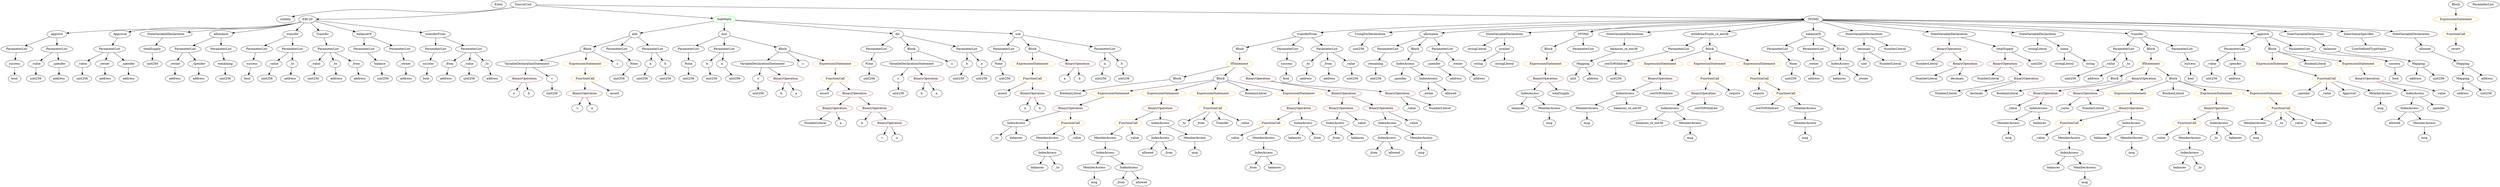 strict digraph {
	graph [bb="0,0,10260,900"];
	node [label="\N"];
	Enter	[height=0.5,
		pos="2061.5,882",
		width=0.83628];
	Identifier__owner_1	[color=black,
		height=0.5,
		label=_owner,
		pos="5858.5,450",
		width=1.0719];
	IndexAccess_Unnamed_11	[color=black,
		height=0.5,
		label=IndexAccess,
		pos="5728.5,234",
		width=1.6402];
	Identifier__from_1	[color=black,
		height=0.5,
		label=_from,
		pos="5668.5,162",
		width=0.93331];
	IndexAccess_Unnamed_11 -> Identifier__from_1	[pos="e,5681.8,178.51 5714.3,216.41 5706.8,207.62 5697.4,196.66 5689.1,186.96"];
	Identifier_allowed	[color=black,
		height=0.5,
		label=allowed,
		pos="5759.5,162",
		width=1.0858];
	IndexAccess_Unnamed_11 -> Identifier_allowed	[pos="e,5752,180.1 5736.2,215.7 5739.6,208.07 5743.6,198.92 5747.4,190.4"];
	ParameterList_Unnamed_16	[color=black,
		height=0.5,
		label=ParameterList,
		pos="793.54,666",
		width=1.7095];
	Parameter__owner_1	[color=black,
		height=0.5,
		label=_owner,
		pos="725.54,594",
		width=1.0719];
	ParameterList_Unnamed_16 -> Parameter__owner_1	[pos="e,740.61,610.51 777.43,648.41 768.8,639.53 758.03,628.44 748.53,618.67"];
	Parameter__spender_1	[color=black,
		height=0.5,
		label=_spender,
		pos="827.54,594",
		width=1.2521];
	ParameterList_Unnamed_16 -> Parameter__spender_1	[pos="e,819.23,612.1 801.95,647.7 805.65,640.07 810.1,630.92 814.24,622.4"];
	IndexAccess_Unnamed_19	[color=black,
		height=0.5,
		label=IndexAccess,
		pos="4273.5,162",
		width=1.6402];
	Identifier_balances_11	[color=black,
		height=0.5,
		label=balances,
		pos="4229.5,90",
		width=1.1828];
	IndexAccess_Unnamed_19 -> Identifier_balances_11	[pos="e,4240.1,107.79 4262.9,144.05 4257.9,136.06 4251.8,126.33 4246.1,117.4"];
	Identifier__to_4	[color=black,
		height=0.5,
		label=_to,
		pos="4317.5,90",
		width=0.75];
	IndexAccess_Unnamed_19 -> Identifier__to_4	[pos="e,4307.6,106.83 4284.2,144.05 4289.4,135.73 4295.8,125.54 4301.6,116.32"];
	Parameter_None	[color=black,
		height=0.5,
		label=None,
		pos="2843.5,594",
		width=0.85014];
	ElementaryTypeName_uint256_2	[color=black,
		height=0.5,
		label=uint256,
		pos="2843.5,522",
		width=1.0442];
	Parameter_None -> ElementaryTypeName_uint256_2	[pos="e,2843.5,540.1 2843.5,575.7 2843.5,568.41 2843.5,559.73 2843.5,551.54"];
	ParameterList_Unnamed_22	[color=black,
		height=0.5,
		label=ParameterList,
		pos="7280.5,666",
		width=1.7095];
	Parameter_None_4	[color=black,
		height=0.5,
		label=None,
		pos="7330.5,594",
		width=0.85014];
	ParameterList_Unnamed_22 -> Parameter_None_4	[pos="e,7319.2,610.83 7292.6,648.05 7298.7,639.65 7306,629.32 7312.7,620.02"];
	ElementaryTypeName_uint256_6	[color=black,
		height=0.5,
		label=uint256,
		pos="3589.5,522",
		width=1.0442];
	BinaryOperation_Unnamed_2	[color=brown,
		height=0.5,
		label=BinaryOperation,
		pos="3459.5,378",
		width=1.9867];
	NumberLiteral_Unnamed	[color=black,
		height=0.5,
		label=NumberLiteral,
		pos="3372.5,306",
		width=1.765];
	BinaryOperation_Unnamed_2 -> NumberLiteral_Unnamed	[pos="e,3393,323.47 3438.9,360.41 3427.9,351.52 3414.1,340.41 3401.9,330.63"];
	Identifier_a_1	[color=black,
		height=0.5,
		label=a,
		pos="3481.5,306",
		width=0.75];
	BinaryOperation_Unnamed_2 -> Identifier_a_1	[pos="e,3476.2,324.1 3465,359.7 3467.3,352.24 3470.1,343.32 3472.8,334.97"];
	ElementaryTypeName_uint256_15	[color=black,
		height=0.5,
		label=uint256,
		pos="631.54,594",
		width=1.0442];
	FunctionDefinition_add	[color=black,
		height=0.5,
		label=add,
		pos="2638.5,738",
		width=0.75];
	Block_Unnamed_3	[color=black,
		height=0.5,
		label=Block,
		pos="2425.5,666",
		width=0.90558];
	FunctionDefinition_add -> Block_Unnamed_3	[pos="e,2453.2,676.08 2614.5,729.11 2577.9,717.07 2507.7,694.01 2464,679.62"];
	ParameterList_Unnamed_7	[color=black,
		height=0.5,
		label=ParameterList,
		pos="2568.5,666",
		width=1.7095];
	FunctionDefinition_add -> ParameterList_Unnamed_7	[pos="e,2585.2,683.7 2624,722.5 2615.1,713.59 2603.5,701.94 2593.2,691.62"];
	ParameterList_Unnamed_6	[color=black,
		height=0.5,
		label=ParameterList,
		pos="2709.5,666",
		width=1.7095];
	FunctionDefinition_add -> ParameterList_Unnamed_6	[pos="e,2692.6,683.7 2653.3,722.5 2662.3,713.59 2674.1,701.94 2684.6,691.62"];
	Identifier_msg_7	[color=black,
		height=0.5,
		label=msg,
		pos="6491.5,306",
		width=0.75];
	ElementaryTypeName_uint256_10	[color=black,
		height=0.5,
		label=uint256,
		pos="4158.5,522",
		width=1.0442];
	ElementaryTypeName_uint256_32	[color=black,
		height=0.5,
		label=uint256,
		pos="5635.5,522",
		width=1.0442];
	Identifier_msg_2	[color=black,
		height=0.5,
		label=msg,
		pos="8805.5,162",
		width=0.75];
	ExpressionStatement_Unnamed_1	[color=orange,
		height=0.5,
		label=ExpressionStatement,
		pos="4278.5,594",
		width=2.458];
	FunctionCall_Unnamed_1	[color=orange,
		height=0.5,
		label=FunctionCall,
		pos="4275.5,522",
		width=1.6125];
	ExpressionStatement_Unnamed_1 -> FunctionCall_Unnamed_1	[pos="e,4276.3,540.1 4277.8,575.7 4277.5,568.41 4277.1,559.73 4276.8,551.54"];
	Identifier__value_1	[color=black,
		height=0.5,
		label=_value,
		pos="8499.5,378",
		width=0.96103];
	Mapping_Unnamed	[color=black,
		height=0.5,
		label=Mapping,
		pos="9926.5,594",
		width=1.2105];
	ElementaryTypeName_address_11	[color=black,
		height=0.5,
		label=address,
		pos="9919.5,522",
		width=1.0996];
	Mapping_Unnamed -> ElementaryTypeName_address_11	[pos="e,9921.3,540.1 9924.8,575.7 9924.1,568.41 9923.2,559.73 9922.4,551.54"];
	ElementaryTypeName_uint256_24	[color=black,
		height=0.5,
		label=uint256,
		pos="10015,522",
		width=1.0442];
	Mapping_Unnamed -> ElementaryTypeName_uint256_24	[pos="e,9995.7,538.01 9946.1,577.46 9958.1,567.91 9973.7,555.51 9986.9,544.96"];
	FunctionDefinition_transferFrom_1	[color=black,
		height=0.5,
		label=transferFrom,
		pos="5361.5,738",
		width=1.6402];
	Block_Unnamed_10	[color=black,
		height=0.5,
		label=Block,
		pos="5088.5,666",
		width=0.90558];
	FunctionDefinition_transferFrom_1 -> Block_Unnamed_10	[pos="e,5117.5,674.43 5317.4,725.68 5265.2,712.29 5179,690.19 5128.6,677.28"];
	ParameterList_Unnamed_27	[color=black,
		height=0.5,
		label=ParameterList,
		pos="5279.5,666",
		width=1.7095];
	FunctionDefinition_transferFrom_1 -> ParameterList_Unnamed_27	[pos="e,5298.7,683.39 5342.5,720.76 5332,711.82 5318.8,700.55 5307.2,690.64"];
	ParameterList_Unnamed_26	[color=black,
		height=0.5,
		label=ParameterList,
		pos="5424.5,666",
		width=1.7095];
	FunctionDefinition_transferFrom_1 -> ParameterList_Unnamed_26	[pos="e,5409.7,683.47 5376.5,720.41 5384.2,711.87 5393.7,701.28 5402.2,691.79"];
	Identifier_a_5	[color=black,
		height=0.5,
		label=a,
		pos="4396.5,522",
		width=0.75];
	NumberLiteral_Unnamed_4	[color=black,
		height=0.5,
		label=NumberLiteral,
		pos="8004.5,450",
		width=1.765];
	Identifier__value_8	[color=black,
		height=0.5,
		label=_value,
		pos="5080.5,234",
		width=0.96103];
	FunctionCall_Unnamed_9	[color=orange,
		height=0.5,
		label=FunctionCall,
		pos="5234.5,306",
		width=1.6125];
	FunctionCall_Unnamed_9 -> Identifier__value_8	[pos="e,5105.8,246.48 5202.6,290.5 5177.4,279.02 5142.2,263.01 5116,251.13"];
	MemberAccess_Unnamed_12	[color=black,
		height=0.5,
		label=MemberAccess,
		pos="5202.5,234",
		width=1.9174];
	FunctionCall_Unnamed_9 -> MemberAccess_Unnamed_12	[pos="e,5210.4,252.1 5226.6,287.7 5223.1,280.07 5219,270.92 5215.1,262.4"];
	ParameterList_Unnamed_3	[color=black,
		height=0.5,
		label=ParameterList,
		pos="3617.5,666",
		width=1.7095];
	Parameter_None_1	[color=black,
		height=0.5,
		label=None,
		pos="3589.5,594",
		width=0.85014];
	ParameterList_Unnamed_3 -> Parameter_None_1	[pos="e,3596.2,611.62 3610.6,647.7 3607.6,640.04 3603.9,630.85 3600.5,622.3"];
	Mapping_Unnamed_2	[color=black,
		height=0.5,
		label=Mapping,
		pos="10116,522",
		width=1.2105];
	ElementaryTypeName_address_13	[color=black,
		height=0.5,
		label=address,
		pos="10116,450",
		width=1.0996];
	Mapping_Unnamed_2 -> ElementaryTypeName_address_13	[pos="e,10116,468.1 10116,503.7 10116,496.41 10116,487.73 10116,479.54"];
	ElementaryTypeName_uint256_25	[color=black,
		height=0.5,
		label=uint256,
		pos="10211,450",
		width=1.0442];
	Mapping_Unnamed_2 -> ElementaryTypeName_uint256_25	[pos="e,10191,465.68 10136,505.81 10149,496.05 10167,483.22 10181,472.42"];
	Identifier__to	[color=black,
		height=0.5,
		label=_to,
		pos="9163.5,234",
		width=0.75];
	Parameter_None_2	[color=black,
		height=0.5,
		label=None,
		pos="4141.5,594",
		width=0.85014];
	Parameter_None_2 -> ElementaryTypeName_uint256_10	[pos="e,4154.4,540.1 4145.7,575.7 4147.5,568.32 4149.7,559.52 4151.7,551.25"];
	Identifier__value_3	[color=black,
		height=0.5,
		label=_value,
		pos="8927.5,234",
		width=0.96103];
	VariableDeclaration__value	[color=black,
		height=0.5,
		label=_value,
		pos="1293.5,594",
		width=0.96103];
	ElementaryTypeName_uint256_21	[color=black,
		height=0.5,
		label=uint256,
		pos="1278.5,522",
		width=1.0442];
	VariableDeclaration__value -> ElementaryTypeName_uint256_21	[pos="e,1282.2,540.1 1289.8,575.7 1288.3,568.32 1286.4,559.52 1284.6,551.25"];
	Identifier__from_3	[color=black,
		height=0.5,
		label=_from,
		pos="5155.5,90",
		width=0.93331];
	ElementaryTypeName_address_14	[color=black,
		height=0.5,
		label=address,
		pos="7421.5,522",
		width=1.0996];
	ElementaryTypeName_uint256_30	[color=black,
		height=0.5,
		label=uint256,
		pos="5542.5,522",
		width=1.0442];
	VariableDeclaration__to	[color=black,
		height=0.5,
		label=_to,
		pos="1373.5,594",
		width=0.75];
	ElementaryTypeName_address_8	[color=black,
		height=0.5,
		label=address,
		pos="1373.5,522",
		width=1.0996];
	VariableDeclaration__to -> ElementaryTypeName_address_8	[pos="e,1373.5,540.1 1373.5,575.7 1373.5,568.41 1373.5,559.73 1373.5,551.54"];
	ParameterList_Unnamed_23	[color=black,
		height=0.5,
		label=ParameterList,
		pos="8695.5,666",
		width=1.7095];
	Parameter__value_3	[color=black,
		height=0.5,
		label=_value,
		pos="8629.5,594",
		width=0.96103];
	ParameterList_Unnamed_23 -> Parameter__value_3	[pos="e,8644.2,610.51 8679.9,648.41 8671.5,639.53 8661.1,628.44 8651.9,618.67"];
	Parameter__to_2	[color=black,
		height=0.5,
		label=_to,
		pos="8709.5,594",
		width=0.75];
	ParameterList_Unnamed_23 -> Parameter__to_2	[pos="e,8706.1,612.1 8699,647.7 8700.5,640.32 8702.2,631.52 8703.9,623.25"];
	ElementaryTypeName_uint256_1	[color=black,
		height=0.5,
		label=uint256,
		pos="2936.5,522",
		width=1.0442];
	VariableDeclaration_decimals	[color=black,
		height=0.5,
		label=decimals,
		pos="7637.5,666",
		width=1.1967];
	ElementaryTypeName_uint	[color=black,
		height=0.5,
		label=uint,
		pos="7637.5,594",
		width=0.75];
	VariableDeclaration_decimals -> ElementaryTypeName_uint	[pos="e,7637.5,612.1 7637.5,647.7 7637.5,640.41 7637.5,631.73 7637.5,623.54"];
	NumberLiteral_Unnamed_1	[color=black,
		height=0.5,
		label=NumberLiteral,
		pos="7746.5,594",
		width=1.765];
	VariableDeclaration_decimals -> NumberLiteral_Unnamed_1	[pos="e,7721.8,610.87 7660.4,650.33 7675.4,640.67 7695.4,627.87 7712.3,617"];
	MemberAccess_Unnamed_6	[color=black,
		height=0.5,
		label=MemberAccess,
		pos="9329.5,306",
		width=1.9174];
	Identifier_msg_4	[color=black,
		height=0.5,
		label=msg,
		pos="9339.5,234",
		width=0.75];
	MemberAccess_Unnamed_6 -> Identifier_msg_4	[pos="e,9337.1,252.1 9332,287.7 9333.1,280.32 9334.3,271.52 9335.5,263.25"];
	BinaryOperation_Unnamed_20	[color=brown,
		height=0.5,
		label=BinaryOperation,
		pos="6974.5,450",
		width=1.9867];
	IndexAccess_Unnamed_7	[color=black,
		height=0.5,
		label=IndexAccess,
		pos="6861.5,378",
		width=1.6402];
	BinaryOperation_Unnamed_20 -> IndexAccess_Unnamed_7	[pos="e,6886.6,394.5 6948.6,432.94 6933,423.29 6913,410.89 6896.1,400.41"];
	Identifier__weiToWithdraw	[color=black,
		height=0.5,
		label=_weiToWithdraw,
		pos="7014.5,378",
		width=2.0976];
	BinaryOperation_Unnamed_20 -> Identifier__weiToWithdraw	[pos="e,7004.8,396.1 6984.4,431.7 6988.9,423.9 6994.3,414.51 6999.2,405.83"];
	IndexAccess_Unnamed_8	[color=black,
		height=0.5,
		label=IndexAccess,
		pos="6652.5,450",
		width=1.6402];
	MemberAccess_Unnamed_10	[color=black,
		height=0.5,
		label=MemberAccess,
		pos="6491.5,378",
		width=1.9174];
	IndexAccess_Unnamed_8 -> MemberAccess_Unnamed_10	[pos="e,6526.1,394.04 6619.6,434.67 6595.6,424.26 6563,410.06 6536.6,398.6"];
	Identifier_balances_re_ent38_1	[color=black,
		height=0.5,
		label=balances_re_ent38,
		pos="6658.5,378",
		width=2.2085];
	IndexAccess_Unnamed_8 -> Identifier_balances_re_ent38_1	[pos="e,6657.1,396.1 6654,431.7 6654.7,424.41 6655.4,415.73 6656.1,407.54"];
	VariableDeclarationStatement_Unnamed_2	[color=black,
		height=0.5,
		label=VariableDeclarationStatement,
		pos="2167.5,594",
		width=3.3174];
	BinaryOperation_Unnamed_8	[color=brown,
		height=0.5,
		label=BinaryOperation,
		pos="2149.5,522",
		width=1.9867];
	VariableDeclarationStatement_Unnamed_2 -> BinaryOperation_Unnamed_8	[pos="e,2153.9,540.1 2163.1,575.7 2161.2,568.32 2158.9,559.52 2156.8,551.25"];
	VariableDeclaration_c_2	[color=black,
		height=0.5,
		label=c,
		pos="2266.5,522",
		width=0.75];
	VariableDeclarationStatement_Unnamed_2 -> VariableDeclaration_c_2	[pos="e,2248.4,535.84 2191.5,576.05 2205.9,565.9 2224.2,552.95 2239.1,542.39"];
	MemberAccess_Unnamed_14	[color=black,
		height=0.5,
		label=MemberAccess,
		pos="4517.5,234",
		width=1.9174];
	IndexAccess_Unnamed_16	[color=black,
		height=0.5,
		label=IndexAccess,
		pos="4517.5,162",
		width=1.6402];
	MemberAccess_Unnamed_14 -> IndexAccess_Unnamed_16	[pos="e,4517.5,180.1 4517.5,215.7 4517.5,208.41 4517.5,199.73 4517.5,191.54"];
	Block_Unnamed_8	[color=black,
		height=0.5,
		label=Block,
		pos="8674.5,522",
		width=0.90558];
	BooleanLiteral_Unnamed_1	[color=black,
		height=0.5,
		label=BooleanLiteral,
		pos="8254.5,450",
		width=1.7788];
	Block_Unnamed_8 -> BooleanLiteral_Unnamed_1	[pos="e,8301.1,462.66 8650.2,509.62 8644.8,507.47 8639.1,505.44 8633.5,504 8501,469.45 8462.4,491.57 8327.5,468 8322.6,467.13 8317.4,466.14 \
8312.3,465.08"];
	ExpressionStatement_Unnamed_12	[color=orange,
		height=0.5,
		label=ExpressionStatement,
		pos="4600.5,450",
		width=2.458];
	BinaryOperation_Unnamed_29	[color=brown,
		height=0.5,
		label=BinaryOperation,
		pos="4394.5,378",
		width=1.9867];
	ExpressionStatement_Unnamed_12 -> BinaryOperation_Unnamed_29	[pos="e,4435.9,393.04 4556.4,433.98 4524.1,423.04 4480.4,408.17 4446.5,396.65"];
	UsingForDeclaration_Unnamed	[color=black,
		height=0.5,
		label=UsingForDeclaration,
		pos="5594.5,738",
		width=2.4303];
	ElementaryTypeName_uint256_23	[color=black,
		height=0.5,
		label=uint256,
		pos="5547.5,666",
		width=1.0442];
	UsingForDeclaration_Unnamed -> ElementaryTypeName_uint256_23	[pos="e,5558.7,683.62 5582.9,719.7 5577.6,711.7 5571.1,702.02 5565.1,693.15"];
	IndexAccess_Unnamed_21	[color=black,
		height=0.5,
		label=IndexAccess,
		pos="9890.5,378",
		width=1.6402];
	Identifier_allowed_3	[color=black,
		height=0.5,
		label=allowed,
		pos="9827.5,306",
		width=1.0858];
	IndexAccess_Unnamed_21 -> Identifier_allowed_3	[pos="e,9841.9,322.99 9875.6,360.41 9867.8,351.74 9858.1,340.97 9849.5,331.38"];
	MemberAccess_Unnamed_17	[color=black,
		height=0.5,
		label=MemberAccess,
		pos="9953.5,306",
		width=1.9174];
	IndexAccess_Unnamed_21 -> MemberAccess_Unnamed_17	[pos="e,9938.3,323.96 9905.5,360.41 9913,352.08 9922.2,341.8 9930.6,332.49"];
	VariableDeclarationStatement_Unnamed	[color=black,
		height=0.5,
		label=VariableDeclarationStatement,
		pos="3155.5,594",
		width=3.3174];
	VariableDeclaration_c	[color=black,
		height=0.5,
		label=c,
		pos="3134.5,522",
		width=0.75];
	VariableDeclarationStatement_Unnamed -> VariableDeclaration_c	[pos="e,3139.7,540.1 3150.4,575.7 3148.1,568.24 3145.4,559.32 3142.9,550.97"];
	BinaryOperation_Unnamed	[color=brown,
		height=0.5,
		label=BinaryOperation,
		pos="3251.5,522",
		width=1.9867];
	VariableDeclarationStatement_Unnamed -> BinaryOperation_Unnamed	[pos="e,3228.8,539.55 3178.8,576.05 3191.1,567.05 3206.5,555.84 3219.9,546.05"];
	NumberLiteral_Unnamed_5	[color=black,
		height=0.5,
		label=NumberLiteral,
		pos="7891.5,594",
		width=1.765];
	Block_Unnamed_6	[color=black,
		height=0.5,
		label=Block,
		pos="8807.5,666",
		width=0.90558];
	IfStatement_Unnamed	[color=orange,
		height=0.5,
		label=IfStatement,
		pos="8807.5,594",
		width=1.4739];
	Block_Unnamed_6 -> IfStatement_Unnamed	[pos="e,8807.5,612.1 8807.5,647.7 8807.5,640.41 8807.5,631.73 8807.5,623.54"];
	MemberAccess_Unnamed_9	[color=black,
		height=0.5,
		label=MemberAccess,
		pos="7386.5,306",
		width=1.9174];
	Identifier_msg_6	[color=black,
		height=0.5,
		label=msg,
		pos="7386.5,234",
		width=0.75];
	MemberAccess_Unnamed_9 -> Identifier_msg_6	[pos="e,7386.5,252.1 7386.5,287.7 7386.5,280.41 7386.5,271.73 7386.5,263.54"];
	Identifier_balances	[color=black,
		height=0.5,
		label=balances,
		pos="6097.5,378",
		width=1.1828];
	Identifier__to_2	[color=black,
		height=0.5,
		label=_to,
		pos="9443.5,306",
		width=0.75];
	Identifier_balances_re_ent38	[color=black,
		height=0.5,
		label=balances_re_ent38,
		pos="6777.5,306",
		width=2.2085];
	IndexAccess_Unnamed_7 -> Identifier_balances_re_ent38	[pos="e,6797.8,323.88 6842.1,360.76 6831.5,351.95 6818.2,340.87 6806.4,331.07"];
	MemberAccess_Unnamed_7	[color=black,
		height=0.5,
		label=MemberAccess,
		pos="6944.5,306",
		width=1.9174];
	IndexAccess_Unnamed_7 -> MemberAccess_Unnamed_7	[pos="e,6924.8,323.63 6880.8,360.76 6891.3,351.88 6904.6,340.71 6916.3,330.85"];
	NumberLiteral_Unnamed_7	[color=black,
		height=0.5,
		label=NumberLiteral,
		pos="8615.5,378",
		width=1.765];
	Identifier_allowed_4	[color=black,
		height=0.5,
		label=allowed,
		pos="5954.5,450",
		width=1.0858];
	MemberAccess_Unnamed_10 -> Identifier_msg_7	[pos="e,6491.5,324.1 6491.5,359.7 6491.5,352.41 6491.5,343.73 6491.5,335.54"];
	BinaryOperation_Unnamed_30	[color=brown,
		height=0.5,
		label=BinaryOperation,
		pos="9713.5,522",
		width=1.9867];
	IndexAccess_Unnamed_20	[color=black,
		height=0.5,
		label=IndexAccess,
		pos="9911.5,450",
		width=1.6402];
	BinaryOperation_Unnamed_30 -> IndexAccess_Unnamed_20	[pos="e,9873.9,464.31 9753.6,506.83 9785.3,495.62 9829.7,479.93 9863.4,468.03"];
	Identifier__value_12	[color=black,
		height=0.5,
		label=_value,
		pos="10024,450",
		width=0.96103];
	BinaryOperation_Unnamed_30 -> Identifier__value_12	[pos="e,9997.3,462.02 9766.4,509.62 9775.5,507.71 9784.8,505.78 9793.5,504 9876.1,487.25 9898.6,491.26 9979.5,468 9981.8,467.35 9984.1,\
466.62 9986.5,465.85"];
	BinaryOperation_Unnamed_18	[color=brown,
		height=0.5,
		label=BinaryOperation,
		pos="8768.5,378",
		width=1.9867];
	FunctionCall_Unnamed_3	[color=orange,
		height=0.5,
		label=FunctionCall,
		pos="8545.5,306",
		width=1.6125];
	BinaryOperation_Unnamed_18 -> FunctionCall_Unnamed_3	[pos="e,8585.2,319.45 8725,363.34 8687.9,351.7 8634.7,334.97 8595.8,322.77"];
	IndexAccess_Unnamed_3	[color=black,
		height=0.5,
		label=IndexAccess,
		pos="8768.5,306",
		width=1.6402];
	BinaryOperation_Unnamed_18 -> IndexAccess_Unnamed_3	[pos="e,8768.5,324.1 8768.5,359.7 8768.5,352.41 8768.5,343.73 8768.5,335.54"];
	ElementaryTypeName_uint256_27	[color=black,
		height=0.5,
		label=uint256,
		pos="7326.5,522",
		width=1.0442];
	NumberLiteral_Unnamed_3	[color=black,
		height=0.5,
		label=NumberLiteral,
		pos="8110.5,522",
		width=1.765];
	Identifier_assert_1	[color=black,
		height=0.5,
		label=assert,
		pos="4153.5,450",
		width=0.89172];
	Block_Unnamed_3 -> VariableDeclarationStatement_Unnamed_2	[pos="e,2223.9,610.3 2396.9,657.24 2358.1,646.71 2287.5,627.55 2234.9,613.27"];
	ExpressionStatement_Unnamed_2	[color=orange,
		height=0.5,
		label=ExpressionStatement,
		pos="2393.5,594",
		width=2.458];
	Block_Unnamed_3 -> ExpressionStatement_Unnamed_2	[pos="e,2401.4,612.28 2417.8,648.05 2414.3,640.43 2410.1,631.23 2406.2,622.65"];
	Identifier_c_4	[color=black,
		height=0.5,
		label=c,
		pos="2526.5,594",
		width=0.75];
	Block_Unnamed_3 -> Identifier_c_4	[pos="e,2508.1,607.75 2445,651.5 2460.3,640.94 2481.6,626.12 2498.7,614.3"];
	Parameter_a_3	[color=black,
		height=0.5,
		label=a,
		pos="2678.5,594",
		width=0.75];
	ElementaryTypeName_uint256_11	[color=black,
		height=0.5,
		label=uint256,
		pos="2657.5,522",
		width=1.0442];
	Parameter_a_3 -> ElementaryTypeName_uint256_11	[pos="e,2662.7,540.28 2673.5,576.05 2671.2,568.6 2668.5,559.64 2666,551.22"];
	BinaryOperation_Unnamed_16	[color=brown,
		height=0.5,
		label=BinaryOperation,
		pos="8408.5,450",
		width=1.9867];
	Identifier__value	[color=black,
		height=0.5,
		label=_value,
		pos="8275.5,378",
		width=0.96103];
	BinaryOperation_Unnamed_16 -> Identifier__value	[pos="e,8299.1,391.4 8378.7,433.29 8358,422.41 8330.5,407.92 8309.1,396.65"];
	IndexAccess_Unnamed_2	[color=black,
		height=0.5,
		label=IndexAccess,
		pos="8387.5,378",
		width=1.6402];
	BinaryOperation_Unnamed_16 -> IndexAccess_Unnamed_2	[pos="e,8392.7,396.1 8403.4,431.7 8401.1,424.24 8398.4,415.32 8395.9,406.97"];
	BinaryOperation_Unnamed_23	[color=brown,
		height=0.5,
		label=BinaryOperation,
		pos="5510.5,450",
		width=1.9867];
	BinaryOperation_Unnamed_24	[color=brown,
		height=0.5,
		label=BinaryOperation,
		pos="5509.5,378",
		width=1.9867];
	BinaryOperation_Unnamed_23 -> BinaryOperation_Unnamed_24	[pos="e,5509.8,396.1 5510.3,431.7 5510.2,424.41 5510.1,415.73 5510,407.54"];
	BinaryOperation_Unnamed_25	[color=brown,
		height=0.5,
		label=BinaryOperation,
		pos="5670.5,378",
		width=1.9867];
	BinaryOperation_Unnamed_23 -> BinaryOperation_Unnamed_25	[pos="e,5635.9,394.16 5545.3,433.81 5568.7,423.54 5600,409.87 5625.4,398.75"];
	ElementaryTypeName_uint256_20	[color=black,
		height=0.5,
		label=uint256,
		pos="922.54,522",
		width=1.0442];
	Identifier_require	[color=black,
		height=0.5,
		label=require,
		pos="7100.5,450",
		width=1.0026];
	Parameter__spender_3	[color=black,
		height=0.5,
		label=_spender,
		pos="5880.5,594",
		width=1.2521];
	ElementaryTypeName_address_21	[color=black,
		height=0.5,
		label=address,
		pos="5975.5,522",
		width=1.0996];
	Parameter__spender_3 -> ElementaryTypeName_address_21	[pos="e,5955.3,537.92 5901.2,577.81 5914.3,568.11 5931.6,555.39 5946.2,544.64"];
	ParameterList_Unnamed_18	[color=black,
		height=0.5,
		label=ParameterList,
		pos="1357.5,666",
		width=1.7095];
	ParameterList_Unnamed_18 -> VariableDeclaration__value	[pos="e,1307.7,610.51 1342.4,648.41 1334.3,639.62 1324.3,628.66 1315.5,618.96"];
	ParameterList_Unnamed_18 -> VariableDeclaration__to	[pos="e,1369.6,612.1 1361.5,647.7 1363.2,640.32 1365.2,631.52 1367.1,623.25"];
	VariableDeclaration__from	[color=black,
		height=0.5,
		label=_from,
		pos="1457.5,594",
		width=0.93331];
	ParameterList_Unnamed_18 -> VariableDeclaration__from	[pos="e,1437.6,608.93 1380.2,649.12 1394.6,639.09 1413.2,626.06 1428.6,615.29"];
	Identifier__weiToWithdraw_2	[color=black,
		height=0.5,
		label=_weiToWithdraw,
		pos="6805.5,450",
		width=2.0976];
	ElementaryTypeName_address	[color=black,
		height=0.5,
		label=address,
		pos="1660.5,522",
		width=1.0996];
	ElementaryTypeName_address_10	[color=black,
		height=0.5,
		label=address,
		pos="530.54,522",
		width=1.0996];
	ParameterList_Unnamed_11	[color=black,
		height=0.5,
		label=ParameterList,
		pos="1075.5,666",
		width=1.7095];
	Parameter_success	[color=black,
		height=0.5,
		label=success,
		pos="1040.5,594",
		width=1.1135];
	ParameterList_Unnamed_11 -> Parameter_success	[pos="e,1048.9,611.62 1066.9,647.7 1063,639.87 1058.3,630.44 1053.9,621.73"];
	IndexAccess_Unnamed_9	[color=black,
		height=0.5,
		label=IndexAccess,
		pos="5509.5,306",
		width=1.6402];
	Identifier__from	[color=black,
		height=0.5,
		label=_from,
		pos="5511.5,234",
		width=0.93331];
	IndexAccess_Unnamed_9 -> Identifier__from	[pos="e,5511.1,252.1 5510,287.7 5510.2,280.41 5510.5,271.73 5510.7,263.54"];
	Identifier_balances_7	[color=black,
		height=0.5,
		label=balances,
		pos="5605.5,234",
		width=1.1828];
	IndexAccess_Unnamed_9 -> Identifier_balances_7	[pos="e,5584.8,250.1 5531.3,289.12 5544.5,279.52 5561.4,267.16 5575.8,256.67"];
	FunctionDefinition_approve	[color=black,
		height=0.5,
		label=approve,
		pos="227.54,738",
		width=1.1412];
	ParameterList_Unnamed_15	[color=black,
		height=0.5,
		label=ParameterList,
		pos="61.543,666",
		width=1.7095];
	FunctionDefinition_approve -> ParameterList_Unnamed_15	[pos="e,95.567,681.35 198.63,724.81 173.06,714.03 135.38,698.13 105.98,685.74"];
	ParameterList_Unnamed_14	[color=black,
		height=0.5,
		label=ParameterList,
		pos="227.54,666",
		width=1.7095];
	FunctionDefinition_approve -> ParameterList_Unnamed_14	[pos="e,227.54,684.1 227.54,719.7 227.54,712.41 227.54,703.73 227.54,695.54"];
	VariableDeclaration__value_1	[color=black,
		height=0.5,
		label=_value,
		pos="337.54,594",
		width=0.96103];
	ElementaryTypeName_uint256_22	[color=black,
		height=0.5,
		label=uint256,
		pos="335.54,522",
		width=1.0442];
	VariableDeclaration__value_1 -> ElementaryTypeName_uint256_22	[pos="e,336.03,540.1 337.05,575.7 336.84,568.41 336.59,559.73 336.36,551.54"];
	BinaryOperation_Unnamed_3	[color=brown,
		height=0.5,
		label=BinaryOperation,
		pos="3620.5,378",
		width=1.9867];
	Identifier_b_1	[color=black,
		height=0.5,
		label=b,
		pos="3597.5,306",
		width=0.75];
	BinaryOperation_Unnamed_3 -> Identifier_b_1	[pos="e,3603.2,324.1 3614.9,359.7 3612.4,352.24 3609.5,343.32 3606.7,334.97"];
	BinaryOperation_Unnamed_4	[color=brown,
		height=0.5,
		label=BinaryOperation,
		pos="3714.5,306",
		width=1.9867];
	BinaryOperation_Unnamed_3 -> BinaryOperation_Unnamed_4	[pos="e,3692.4,323.47 3642.8,360.41 3654.9,351.43 3670,340.19 3683.2,330.34"];
	ElementaryTypeName_uint256_7	[color=black,
		height=0.5,
		label=uint256,
		pos="3715.5,450",
		width=1.0442];
	Parameter_success_3	[color=black,
		height=0.5,
		label=success,
		pos="8974.5,594",
		width=1.1135];
	ElementaryTypeName_bool_3	[color=black,
		height=0.5,
		label=bool,
		pos="8996.5,522",
		width=0.76697];
	Parameter_success_3 -> ElementaryTypeName_bool_3	[pos="e,8991.2,540.1 8980,575.7 8982.3,568.24 8985.1,559.32 8987.8,550.97"];
	Identifier_revert	[color=black,
		height=0.5,
		label=revert,
		pos="10087,666",
		width=0.87786];
	EventDefinition_Approval	[color=black,
		height=0.5,
		label=Approval,
		pos="520.54,738",
		width=1.266];
	ParameterList_Unnamed_19	[color=black,
		height=0.5,
		label=ParameterList,
		pos="459.54,666",
		width=1.7095];
	EventDefinition_Approval -> ParameterList_Unnamed_19	[pos="e,474.04,683.63 506.39,720.76 499.03,712.32 489.87,701.8 481.6,692.31"];
	FunctionCall_Unnamed_14	[color=orange,
		height=0.5,
		label=FunctionCall,
		pos="10087,738",
		width=1.6125];
	FunctionCall_Unnamed_14 -> Identifier_revert	[pos="e,10087,684.1 10087,719.7 10087,712.41 10087,703.73 10087,695.54"];
	Identifier_balances_5	[color=black,
		height=0.5,
		label=balances,
		pos="9251.5,234",
		width=1.1828];
	Block_Unnamed_12	[color=black,
		height=0.5,
		label=Block,
		pos="4864.5,522",
		width=0.90558];
	BooleanLiteral_Unnamed_3	[color=black,
		height=0.5,
		label=BooleanLiteral,
		pos="4429.5,450",
		width=1.7788];
	Block_Unnamed_12 -> BooleanLiteral_Unnamed_3	[pos="e,4476.8,462.45 4833,517.23 4770.1,509.53 4624.6,490.76 4503.5,468 4498.4,467.03 4493.1,465.95 4487.7,464.82"];
	Parameter__owner_2	[color=black,
		height=0.5,
		label=_owner,
		pos="7417.5,594",
		width=1.0719];
	Parameter__owner_2 -> ElementaryTypeName_address_14	[pos="e,7420.6,540.1 7418.5,575.7 7418.9,568.41 7419.4,559.73 7419.9,551.54"];
	BinaryOperation_Unnamed_27	[color=brown,
		height=0.5,
		label=BinaryOperation,
		pos="5332.5,378",
		width=1.9867];
	BinaryOperation_Unnamed_27 -> FunctionCall_Unnamed_9	[pos="e,5256.8,322.91 5309.8,360.76 5296.7,351.42 5280.1,339.55 5265.8,329.33"];
	IndexAccess_Unnamed_12	[color=black,
		height=0.5,
		label=IndexAccess,
		pos="5369.5,306",
		width=1.6402];
	BinaryOperation_Unnamed_27 -> IndexAccess_Unnamed_12	[pos="e,5360.5,324.1 5341.7,359.7 5345.8,351.98 5350.7,342.71 5355.2,334.11"];
	ElementaryTypeName_address_18	[color=black,
		height=0.5,
		label=address,
		pos="5350.5,522",
		width=1.0996];
	FunctionDefinition_mul	[color=black,
		height=0.5,
		label=mul,
		pos="2991.5,738",
		width=0.75];
	ParameterList_Unnamed_1	[color=black,
		height=0.5,
		label=ParameterList,
		pos="2850.5,666",
		width=1.7095];
	FunctionDefinition_mul -> ParameterList_Unnamed_1	[pos="e,2880.9,682.09 2970.4,726.52 2949.6,716.16 2917.1,700.05 2891.2,687.19"];
	ParameterList_Unnamed	[color=black,
		height=0.5,
		label=ParameterList,
		pos="2991.5,666",
		width=1.7095];
	FunctionDefinition_mul -> ParameterList_Unnamed	[pos="e,2991.5,684.1 2991.5,719.7 2991.5,712.41 2991.5,703.73 2991.5,695.54"];
	Block_Unnamed	[color=black,
		height=0.5,
		label=Block,
		pos="3237.5,666",
		width=0.90558];
	FunctionDefinition_mul -> Block_Unnamed	[pos="e,3209,675.12 3016,730.03 3058.6,717.91 3146.7,692.85 3198,678.24"];
	Identifier_balances_8	[color=black,
		height=0.5,
		label=balances,
		pos="5332.5,234",
		width=1.1828];
	IndexAccess_Unnamed_12 -> Identifier_balances_8	[pos="e,5341.4,251.79 5360.6,288.05 5356.4,280.14 5351.3,270.54 5346.6,261.69"];
	Identifier__from_2	[color=black,
		height=0.5,
		label=_from,
		pos="5426.5,234",
		width=0.93331];
	IndexAccess_Unnamed_12 -> Identifier__from_2	[pos="e,5413.7,250.83 5383.3,288.05 5390.3,279.56 5398.8,269.11 5406.4,259.73"];
	Parameter_None_3	[color=black,
		height=0.5,
		label=None,
		pos="2602.5,594",
		width=0.85014];
	ParameterList_Unnamed_7 -> Parameter_None_3	[pos="e,2594.5,611.62 2576.9,647.7 2580.7,639.87 2585.3,630.44 2589.6,621.73"];
	ParameterList_Unnamed_5	[color=black,
		height=0.5,
		label=ParameterList,
		pos="4153.5,666",
		width=1.7095];
	ParameterList_Unnamed_5 -> Parameter_None_2	[pos="e,4144.5,612.1 4150.6,647.7 4149.3,640.32 4147.8,631.52 4146.4,623.25"];
	IndexAccess_Unnamed_18	[color=black,
		height=0.5,
		label=IndexAccess,
		pos="4143.5,306",
		width=1.6402];
	Identifier__to_3	[color=black,
		height=0.5,
		label=_to,
		pos="4055.5,234",
		width=0.75];
	IndexAccess_Unnamed_18 -> Identifier__to_3	[pos="e,4072.3,248.33 4123.1,288.76 4110.6,278.79 4094.4,265.93 4081,255.28"];
	Identifier_balances_10	[color=black,
		height=0.5,
		label=balances,
		pos="4143.5,234",
		width=1.1828];
	IndexAccess_Unnamed_18 -> Identifier_balances_10	[pos="e,4143.5,252.1 4143.5,287.7 4143.5,280.41 4143.5,271.73 4143.5,263.54"];
	VariableDeclarationStatement_Unnamed_1	[color=black,
		height=0.5,
		label=VariableDeclarationStatement,
		pos="3757.5,594",
		width=3.3174];
	VariableDeclaration_c_1	[color=black,
		height=0.5,
		label=c,
		pos="3715.5,522",
		width=0.75];
	VariableDeclarationStatement_Unnamed_1 -> VariableDeclaration_c_1	[pos="e,3725.2,539.14 3747.2,575.7 3742.3,567.58 3736.4,557.74 3731,548.76"];
	BinaryOperation_Unnamed_5	[color=brown,
		height=0.5,
		label=BinaryOperation,
		pos="3832.5,522",
		width=1.9867];
	VariableDeclarationStatement_Unnamed_1 -> BinaryOperation_Unnamed_5	[pos="e,3814.6,539.79 3775.7,576.05 3784.9,567.46 3796.3,556.86 3806.4,547.4"];
	Identifier_a_6	[color=black,
		height=0.5,
		label=a,
		pos="2094.5,450",
		width=0.75];
	BinaryOperation_Unnamed_8 -> Identifier_a_6	[pos="e,2106.6,466.36 2136.2,504.05 2129.5,495.44 2121.1,484.81 2113.7,475.33"];
	Identifier_b_5	[color=black,
		height=0.5,
		label=b,
		pos="2166.5,450",
		width=0.75];
	BinaryOperation_Unnamed_8 -> Identifier_b_5	[pos="e,2162.4,468.1 2153.7,503.7 2155.5,496.32 2157.7,487.52 2159.7,479.25"];
	Identifier__value_7	[color=black,
		height=0.5,
		label=_value,
		pos="5794.5,378",
		width=0.96103];
	Block_Unnamed_15	[color=black,
		height=0.5,
		label=Block,
		pos="10087,882",
		width=0.90558];
	ExpressionStatement_Unnamed_16	[color=orange,
		height=0.5,
		label=ExpressionStatement,
		pos="10087,810",
		width=2.458];
	Block_Unnamed_15 -> ExpressionStatement_Unnamed_16	[pos="e,10087,828.1 10087,863.7 10087,856.41 10087,847.73 10087,839.54"];
	ElementaryTypeName_uint256_3	[color=black,
		height=0.5,
		label=uint256,
		pos="3134.5,450",
		width=1.0442];
	ElementaryTypeName_address_1	[color=black,
		height=0.5,
		label=address,
		pos="1183.5,522",
		width=1.0996];
	Identifier_require_1	[color=black,
		height=0.5,
		label=require,
		pos="7192.5,450",
		width=1.0026];
	Identifier_a_4	[color=black,
		height=0.5,
		label=a,
		pos="4203.5,378",
		width=0.75];
	NumberLiteral_Unnamed_2	[color=black,
		height=0.5,
		label=NumberLiteral,
		pos="7762.5,666",
		width=1.765];
	ParameterList_Unnamed_31	[color=black,
		height=0.5,
		label=ParameterList,
		pos="5664.5,666",
		width=1.7095];
	Parameter_remaining_1	[color=black,
		height=0.5,
		label=remaining,
		pos="5635.5,594",
		width=1.2798];
	ParameterList_Unnamed_31 -> Parameter_remaining_1	[pos="e,5642.6,612.1 5657.4,647.7 5654.2,640.15 5650.5,631.12 5647,622.68"];
	FunctionDefinition_allowance_1	[color=black,
		height=0.5,
		label=allowance,
		pos="5841.5,738",
		width=1.3076];
	FunctionDefinition_allowance_1 -> ParameterList_Unnamed_31	[pos="e,5700.2,681.09 5809.9,724.49 5782.3,713.58 5742,697.62 5710.8,685.29"];
	Block_Unnamed_14	[color=black,
		height=0.5,
		label=Block,
		pos="5776.5,666",
		width=0.90558];
	FunctionDefinition_allowance_1 -> Block_Unnamed_14	[pos="e,5790.6,682.19 5826.5,720.76 5818.1,711.77 5807.6,700.42 5798.3,690.48"];
	ParameterList_Unnamed_30	[color=black,
		height=0.5,
		label=ParameterList,
		pos="5888.5,666",
		width=1.7095];
	FunctionDefinition_allowance_1 -> ParameterList_Unnamed_30	[pos="e,5877.3,683.79 5852.9,720.05 5858.3,711.97 5865,702.12 5871,693.11"];
	Identifier_balances_4	[color=black,
		height=0.5,
		label=balances,
		pos="8480.5,90",
		width=1.1828];
	BinaryOperation_Unnamed_12	[color=brown,
		height=0.5,
		label=BinaryOperation,
		pos="7980.5,666",
		width=1.9867];
	BinaryOperation_Unnamed_12 -> NumberLiteral_Unnamed_5	[pos="e,7912.5,611.47 7959.5,648.41 7948,639.43 7933.7,628.19 7921.2,618.34"];
	BinaryOperation_Unnamed_13	[color=brown,
		height=0.5,
		label=BinaryOperation,
		pos="8044.5,594",
		width=1.9867];
	BinaryOperation_Unnamed_12 -> BinaryOperation_Unnamed_13	[pos="e,8029.2,611.79 7996,648.05 8003.7,639.71 8013,629.49 8021.5,620.25"];
	StateVariableDeclaration_Unnamed_6	[color=black,
		height=0.5,
		label=StateVariableDeclaration,
		pos="6173.5,738",
		width=2.8184];
	stringLiteral_Unnamed_3	[color=black,
		height=0.5,
		label=stringLiteral,
		pos="6063.5,666",
		width=1.5016];
	StateVariableDeclaration_Unnamed_6 -> stringLiteral_Unnamed_3	[pos="e,6087.8,682.43 6147.2,720.23 6132.2,710.72 6113.4,698.71 6097.3,688.51"];
	VariableDeclaration_symbol	[color=black,
		height=0.5,
		label=symbol,
		pos="6173.5,666",
		width=1.0581];
	StateVariableDeclaration_Unnamed_6 -> VariableDeclaration_symbol	[pos="e,6173.5,684.1 6173.5,719.7 6173.5,712.41 6173.5,703.73 6173.5,695.54"];
	BinaryOperation_Unnamed_21	[color=brown,
		height=0.5,
		label=BinaryOperation,
		pos="6803.5,522",
		width=1.9867];
	BinaryOperation_Unnamed_21 -> IndexAccess_Unnamed_8	[pos="e,6684.1,465.61 6770.4,505.64 6748,495.26 6718.3,481.48 6694.3,470.35"];
	BinaryOperation_Unnamed_21 -> Identifier__weiToWithdraw_2	[pos="e,6805.1,468.1 6804,503.7 6804.2,496.41 6804.5,487.73 6804.7,479.54"];
	ElementaryTypeName_uint_1	[color=black,
		height=0.5,
		label=uint,
		pos="6446.5,522",
		width=0.75];
	ElementaryTypeName_string_1	[color=black,
		height=0.5,
		label=string,
		pos="6070.5,594",
		width=0.864];
	BinaryOperation_Unnamed_9	[color=brown,
		height=0.5,
		label=BinaryOperation,
		pos="2393.5,450",
		width=1.9867];
	Identifier_c_3	[color=black,
		height=0.5,
		label=c,
		pos="2357.5,378",
		width=0.75];
	BinaryOperation_Unnamed_9 -> Identifier_c_3	[pos="e,2365.8,395.14 2384.6,431.7 2380.6,423.75 2375.6,414.16 2371.1,405.34"];
	Identifier_a_7	[color=black,
		height=0.5,
		label=a,
		pos="2429.5,378",
		width=0.75];
	BinaryOperation_Unnamed_9 -> Identifier_a_7	[pos="e,2421.2,395.14 2402.4,431.7 2406.5,423.75 2411.5,414.16 2416,405.34"];
	Identifier__spender_2	[color=black,
		height=0.5,
		label=_spender,
		pos="5736.5,522",
		width=1.2521];
	SourceUnit_Unnamed	[color=black,
		height=0.5,
		label=SourceUnit,
		pos="2162.5,882",
		width=1.46];
	PragmaDirective_solidity	[color=black,
		height=0.5,
		label=solidity,
		pos="1182.5,810",
		width=1.0442];
	SourceUnit_Unnamed -> PragmaDirective_solidity	[pos="e,1210.2,822.59 2124.8,869.19 2116.9,867.12 2108.5,865.24 2100.5,864 1717.7,804.39 1609.7,902.76 1229.5,828 1226.7,827.45 1223.9,\
826.76 1221.1,825.98"];
	ContractDefinition_ERC20	[color=black,
		height=0.5,
		label=ERC20,
		pos="1276.5,810",
		width=1.0581];
	SourceUnit_Unnamed -> ContractDefinition_ERC20	[pos="e,1315.1,810.71 2124.4,869.25 2116.6,867.2 2108.4,865.31 2100.5,864 1810.2,815.38 1455.5,810.66 1326.5,810.69"];
	ContractDefinition_SafeMath	[color=green,
		height=0.5,
		label=SafeMath,
		pos="2991.5,810",
		width=1.2798];
	SourceUnit_Unnamed -> ContractDefinition_SafeMath	[pos="e,2946.7,814.79 2213.2,876.73 2359.4,864.37 2782.2,828.68 2935.3,815.75"];
	ContractDefinition_TPOMZ	[color=black,
		height=0.5,
		label=TPOMZ,
		pos="7421.5,810",
		width=1.1828];
	SourceUnit_Unnamed -> ContractDefinition_TPOMZ	[pos="e,7378.7,811.57 2215,880.3 2728.4,873.47 6846.2,818.66 7367.4,811.72"];
	Parameter__to_3	[color=black,
		height=0.5,
		label=_to,
		pos="5355.5,594",
		width=0.75];
	Parameter__to_3 -> ElementaryTypeName_address_18	[pos="e,5351.8,540.1 5354.3,575.7 5353.8,568.41 5353.2,559.73 5352.6,551.54"];
	VariableDeclaration_totalSupply	[color=black,
		height=0.5,
		label=totalSupply,
		pos="645.54,666",
		width=1.4739];
	VariableDeclaration_totalSupply -> ElementaryTypeName_uint256_15	[pos="e,634.96,612.1 642.08,647.7 640.61,640.32 638.85,631.52 637.19,623.25"];
	IndexAccess_Unnamed_1	[color=black,
		height=0.5,
		label=IndexAccess,
		pos="7533.5,594",
		width=1.6402];
	Identifier_balances_1	[color=black,
		height=0.5,
		label=balances,
		pos="7529.5,522",
		width=1.1828];
	IndexAccess_Unnamed_1 -> Identifier_balances_1	[pos="e,7530.5,540.1 7532.6,575.7 7532.1,568.41 7531.6,559.73 7531.2,551.54"];
	Identifier__owner	[color=black,
		height=0.5,
		label=_owner,
		pos="7628.5,522",
		width=1.0719];
	IndexAccess_Unnamed_1 -> Identifier__owner	[pos="e,7608.7,537.63 7555.1,577.12 7568.3,567.39 7585.4,554.82 7599.7,544.24"];
	BinaryOperation_Unnamed_29 -> IndexAccess_Unnamed_18	[pos="e,4186.2,318.88 4347.9,364 4305.2,352.08 4241.9,334.44 4197.1,321.94"];
	FunctionCall_Unnamed_11	[color=orange,
		height=0.5,
		label=FunctionCall,
		pos="4394.5,306",
		width=1.6125];
	BinaryOperation_Unnamed_29 -> FunctionCall_Unnamed_11	[pos="e,4394.5,324.1 4394.5,359.7 4394.5,352.41 4394.5,343.73 4394.5,335.54"];
	Parameter_a_2	[color=black,
		height=0.5,
		label=a,
		pos="4573.5,594",
		width=0.75];
	ElementaryTypeName_uint256_8	[color=black,
		height=0.5,
		label=uint256,
		pos="4568.5,522",
		width=1.0442];
	Parameter_a_2 -> ElementaryTypeName_uint256_8	[pos="e,4569.8,540.1 4572.3,575.7 4571.8,568.41 4571.2,559.73 4570.6,551.54"];
	Identifier__value_2	[color=black,
		height=0.5,
		label=_value,
		pos="8423.5,234",
		width=0.96103];
	VariableDeclaration__owner	[color=black,
		height=0.5,
		label=_owner,
		pos="428.54,594",
		width=1.0719];
	ElementaryTypeName_address_9	[color=black,
		height=0.5,
		label=address,
		pos="430.54,522",
		width=1.0996];
	VariableDeclaration__owner -> ElementaryTypeName_address_9	[pos="e,430.05,540.1 429.04,575.7 429.25,568.41 429.49,559.73 429.73,551.54"];
	ParameterList_Unnamed_17	[color=black,
		height=0.5,
		label=ParameterList,
		pos="934.54,666",
		width=1.7095];
	Parameter_remaining	[color=black,
		height=0.5,
		label=remaining,
		pos="936.54,594",
		width=1.2798];
	ParameterList_Unnamed_17 -> Parameter_remaining	[pos="e,936.05,612.1 935.04,647.7 935.25,640.41 935.49,631.73 935.73,623.54"];
	MemberAccess_Unnamed_15	[color=black,
		height=0.5,
		label=MemberAccess,
		pos="4474.5,90",
		width=1.9174];
	Identifier_msg_10	[color=black,
		height=0.5,
		label=msg,
		pos="4474.5,18",
		width=0.75];
	MemberAccess_Unnamed_15 -> Identifier_msg_10	[pos="e,4474.5,36.104 4474.5,71.697 4474.5,64.407 4474.5,55.726 4474.5,47.536"];
	ElementaryTypeName_address_6	[color=black,
		height=0.5,
		label=address,
		pos="827.54,522",
		width=1.0996];
	ElementaryTypeName_uint256_28	[color=black,
		height=0.5,
		label=uint256,
		pos="8489.5,522",
		width=1.0442];
	Parameter__value_3 -> ElementaryTypeName_uint256_28	[pos="e,8514.6,535.52 8605.2,580.81 8582.9,569.7 8549.9,553.17 8524.8,540.63"];
	Identifier__value_5	[color=black,
		height=0.5,
		label=_value,
		pos="5621.5,306",
		width=0.96103];
	ParameterList_Unnamed_13	[color=black,
		height=0.5,
		label=ParameterList,
		pos="1780.5,666",
		width=1.7095];
	Parameter_success_1	[color=black,
		height=0.5,
		label=success,
		pos="1745.5,594",
		width=1.1135];
	ParameterList_Unnamed_13 -> Parameter_success_1	[pos="e,1753.9,611.62 1771.9,647.7 1768,639.87 1763.3,630.44 1758.9,621.73"];
	Identifier_msg_9	[color=black,
		height=0.5,
		label=msg,
		pos="4897.5,162",
		width=0.75];
	IndexAccess_Unnamed_15	[color=black,
		height=0.5,
		label=IndexAccess,
		pos="4751.5,234",
		width=1.6402];
	Identifier_allowed_1	[color=black,
		height=0.5,
		label=allowed,
		pos="4694.5,162",
		width=1.0858];
	IndexAccess_Unnamed_15 -> Identifier_allowed_1	[pos="e,4707.8,179.31 4737.7,216.05 4730.9,207.68 4722.6,197.4 4715,188.13"];
	Identifier__from_4	[color=black,
		height=0.5,
		label=_from,
		pos="4785.5,162",
		width=0.93331];
	IndexAccess_Unnamed_15 -> Identifier__from_4	[pos="e,4777.5,179.62 4759.9,215.7 4763.7,207.87 4768.3,198.44 4772.6,189.73"];
	Parameter_balance	[color=black,
		height=0.5,
		label=balance,
		pos="1549.5,594",
		width=1.0719];
	ElementaryTypeName_uint256_16	[color=black,
		height=0.5,
		label=uint256,
		pos="1565.5,522",
		width=1.0442];
	Parameter_balance -> ElementaryTypeName_uint256_16	[pos="e,1561.6,540.1 1553.5,575.7 1555.2,568.32 1557.2,559.52 1559.1,551.25"];
	FunctionCall_Unnamed_12	[color=orange,
		height=0.5,
		label=FunctionCall,
		pos="4990.5,378",
		width=1.6125];
	Identifier__to_5	[color=black,
		height=0.5,
		label=_to,
		pos="4855.5,306",
		width=0.75];
	FunctionCall_Unnamed_12 -> Identifier__to_5	[pos="e,4876.5,317.88 4961.6,361.98 4939.5,350.54 4909.2,334.81 4886.6,323.1"];
	Identifier__from_6	[color=black,
		height=0.5,
		label=_from,
		pos="4934.5,306",
		width=0.93331];
	FunctionCall_Unnamed_12 -> Identifier__from_6	[pos="e,4947.2,322.83 4977,360.05 4970.2,351.56 4961.8,341.11 4954.3,331.73"];
	Identifier_Transfer_1	[color=black,
		height=0.5,
		label=Transfer,
		pos="5028.5,306",
		width=1.1689];
	FunctionCall_Unnamed_12 -> Identifier_Transfer_1	[pos="e,5019.4,323.79 4999.7,360.05 5004,352.14 5009.2,342.54 5014.1,333.69"];
	Identifier__value_11	[color=black,
		height=0.5,
		label=_value,
		pos="5123.5,306",
		width=0.96103];
	FunctionCall_Unnamed_12 -> Identifier__value_11	[pos="e,5099.9,319.42 5019.1,361.98 5039.8,351.07 5067.9,336.27 5089.8,324.77"];
	StateVariableDeclaration_Unnamed	[color=black,
		height=0.5,
		label=StateVariableDeclaration,
		pos="714.54,738",
		width=2.8184];
	StateVariableDeclaration_Unnamed -> VariableDeclaration_totalSupply	[pos="e,661.62,683.31 697.84,720.05 689.33,711.42 678.82,700.76 669.46,691.27"];
	ParameterList_Unnamed_24	[color=black,
		height=0.5,
		label=ParameterList,
		pos="8963.5,666",
		width=1.7095];
	ParameterList_Unnamed_24 -> Parameter_success_3	[pos="e,8971.9,612.1 8966.3,647.7 8967.4,640.32 8968.8,631.52 8970.1,623.25"];
	BinaryOperation_Unnamed_26	[color=brown,
		height=0.5,
		label=BinaryOperation,
		pos="5730.5,450",
		width=1.9867];
	BinaryOperation_Unnamed_26 -> Identifier__value_7	[pos="e,5780.1,394.83 5746,432.05 5754,423.38 5763.8,412.67 5772.5,403.15"];
	NumberLiteral_Unnamed_8	[color=black,
		height=0.5,
		label=NumberLiteral,
		pos="5910.5,378",
		width=1.765];
	BinaryOperation_Unnamed_26 -> NumberLiteral_Unnamed_8	[pos="e,5874.1,393.18 5768.3,434.33 5796,423.54 5833.9,408.82 5863.6,397.27"];
	VariableDeclaration_c -> ElementaryTypeName_uint256_3	[pos="e,3134.5,468.1 3134.5,503.7 3134.5,496.41 3134.5,487.73 3134.5,479.54"];
	MemberAccess_Unnamed	[color=black,
		height=0.5,
		label=MemberAccess,
		pos="6227.5,378",
		width=1.9174];
	Identifier_msg	[color=black,
		height=0.5,
		label=msg,
		pos="6227.5,306",
		width=0.75];
	MemberAccess_Unnamed -> Identifier_msg	[pos="e,6227.5,324.1 6227.5,359.7 6227.5,352.41 6227.5,343.73 6227.5,335.54"];
	FunctionCall_Unnamed_8	[color=orange,
		height=0.5,
		label=FunctionCall,
		pos="7304.5,450",
		width=1.6125];
	Identifier__weiToWithdraw_1	[color=black,
		height=0.5,
		label=_weiToWithdraw,
		pos="7223.5,378",
		width=2.0976];
	FunctionCall_Unnamed_8 -> Identifier__weiToWithdraw_1	[pos="e,7243.1,395.88 7285.8,432.76 7275.7,424.03 7263,413.09 7251.7,403.36"];
	MemberAccess_Unnamed_8	[color=black,
		height=0.5,
		label=MemberAccess,
		pos="7386.5,378",
		width=1.9174];
	FunctionCall_Unnamed_8 -> MemberAccess_Unnamed_8	[pos="e,7367.1,395.63 7323.6,432.76 7334,423.88 7347.1,412.71 7358.6,402.85"];
	ExpressionStatement_Unnamed_15	[color=orange,
		height=0.5,
		label=ExpressionStatement,
		pos="9335.5,594",
		width=2.458];
	FunctionCall_Unnamed_13	[color=orange,
		height=0.5,
		label=FunctionCall,
		pos="9534.5,522",
		width=1.6125];
	ExpressionStatement_Unnamed_15 -> FunctionCall_Unnamed_13	[pos="e,9497.3,536.11 9378.2,577.98 9410,566.79 9453.5,551.51 9486.5,539.89"];
	Identifier__value_4	[color=black,
		height=0.5,
		label=_value,
		pos="9523.5,306",
		width=0.96103];
	ParameterList_Unnamed_9	[color=black,
		height=0.5,
		label=ParameterList,
		pos="1498.5,666",
		width=1.7095];
	ParameterList_Unnamed_9 -> Parameter_balance	[pos="e,1537.7,611.31 1510.9,648.05 1516.9,639.77 1524.3,629.62 1531,620.42"];
	ElementaryTypeName_uint256_14	[color=black,
		height=0.5,
		label=uint256,
		pos="2266.5,450",
		width=1.0442];
	ElementaryTypeName_uint256_19	[color=black,
		height=0.5,
		label=uint256,
		pos="141.54,522",
		width=1.0442];
	FunctionDefinition_allowance	[color=black,
		height=0.5,
		label=allowance,
		pos="934.54,738",
		width=1.3076];
	FunctionDefinition_allowance -> ParameterList_Unnamed_16	[pos="e,823.78,682.01 906.69,723.17 885.95,712.87 857.32,698.66 834.05,687.11"];
	FunctionDefinition_allowance -> ParameterList_Unnamed_17	[pos="e,934.54,684.1 934.54,719.7 934.54,712.41 934.54,703.73 934.54,695.54"];
	Parameter__value_5	[color=black,
		height=0.5,
		label=_value,
		pos="9085.5,594",
		width=0.96103];
	ElementaryTypeName_uint256_31	[color=black,
		height=0.5,
		label=uint256,
		pos="9085.5,522",
		width=1.0442];
	Parameter__value_5 -> ElementaryTypeName_uint256_31	[pos="e,9085.5,540.1 9085.5,575.7 9085.5,568.41 9085.5,559.73 9085.5,551.54"];
	ElementaryTypeName_address_4	[color=black,
		height=0.5,
		label=address,
		pos="239.54,522",
		width=1.0996];
	Parameter__from_1	[color=black,
		height=0.5,
		label=_from,
		pos="5438.5,594",
		width=0.93331];
	ElementaryTypeName_address_17	[color=black,
		height=0.5,
		label=address,
		pos="5447.5,522",
		width=1.0996];
	Parameter__from_1 -> ElementaryTypeName_address_17	[pos="e,5445.3,540.1 5440.8,575.7 5441.7,568.32 5442.8,559.52 5443.9,551.25"];
	Parameter_b_1	[color=black,
		height=0.5,
		label=b,
		pos="3993.5,594",
		width=0.75];
	ElementaryTypeName_uint256_5	[color=black,
		height=0.5,
		label=uint256,
		pos="3972.5,522",
		width=1.0442];
	Parameter_b_1 -> ElementaryTypeName_uint256_5	[pos="e,3977.7,540.28 3988.5,576.05 3986.2,568.6 3983.5,559.64 3981,551.22"];
	Identifier__spender_1	[color=black,
		height=0.5,
		label=_spender,
		pos="9436.5,450",
		width=1.2521];
	FunctionDefinition_div	[color=black,
		height=0.5,
		label=div,
		pos="3687.5,738",
		width=0.75];
	FunctionDefinition_div -> ParameterList_Unnamed_3	[pos="e,3634.2,683.7 3673,722.5 3664.1,713.59 3652.5,701.94 3642.2,691.62"];
	Block_Unnamed_1	[color=black,
		height=0.5,
		label=Block,
		pos="3757.5,666",
		width=0.90558];
	FunctionDefinition_div -> Block_Unnamed_1	[pos="e,3742.6,681.97 3702,722.5 3711.4,713.14 3723.8,700.77 3734.5,690.09"];
	ParameterList_Unnamed_2	[color=black,
		height=0.5,
		label=ParameterList,
		pos="3993.5,666",
		width=1.7095];
	FunctionDefinition_div -> ParameterList_Unnamed_2	[pos="e,3946,677.88 3712.8,731.21 3761.2,720.16 3867.7,695.78 3934.8,680.44"];
	Mapping_Unnamed_1	[color=black,
		height=0.5,
		label=Mapping,
		pos="10116,594",
		width=1.2105];
	Mapping_Unnamed_1 -> Mapping_Unnamed_2	[pos="e,10116,540.1 10116,575.7 10116,568.41 10116,559.73 10116,551.54"];
	ElementaryTypeName_address_12	[color=black,
		height=0.5,
		label=address,
		pos="10217,522",
		width=1.0996];
	Mapping_Unnamed_1 -> ElementaryTypeName_address_12	[pos="e,10196,537.58 10137,578.15 10151,568.25 10170,555.08 10186,544.09"];
	Identifier_decimals	[color=black,
		height=0.5,
		label=decimals,
		pos="8129.5,450",
		width=1.1967];
	ExpressionStatement_Unnamed_11	[color=orange,
		height=0.5,
		label=ExpressionStatement,
		pos="4795.5,450",
		width=2.458];
	BinaryOperation_Unnamed_28	[color=brown,
		height=0.5,
		label=BinaryOperation,
		pos="4751.5,378",
		width=1.9867];
	ExpressionStatement_Unnamed_11 -> BinaryOperation_Unnamed_28	[pos="e,4762.3,396.1 4784.7,431.7 4779.8,423.9 4773.9,414.51 4768.4,405.83"];
	FunctionCall_Unnamed_2	[color=orange,
		height=0.5,
		label=FunctionCall,
		pos="2393.5,522",
		width=1.6125];
	FunctionCall_Unnamed_2 -> BinaryOperation_Unnamed_9	[pos="e,2393.5,468.1 2393.5,503.7 2393.5,496.41 2393.5,487.73 2393.5,479.54"];
	Identifier_assert_2	[color=black,
		height=0.5,
		label=assert,
		pos="2515.5,450",
		width=0.89172];
	FunctionCall_Unnamed_2 -> Identifier_assert_2	[pos="e,2493.7,463.52 2420.3,505.64 2439.1,494.88 2464.2,480.45 2483.9,469.13"];
	Block_Unnamed_2	[color=black,
		height=0.5,
		label=Block,
		pos="4278.5,666",
		width=0.90558];
	Block_Unnamed_2 -> ExpressionStatement_Unnamed_1	[pos="e,4278.5,612.1 4278.5,647.7 4278.5,640.41 4278.5,631.73 4278.5,623.54"];
	BinaryOperation_Unnamed_7	[color=brown,
		height=0.5,
		label=BinaryOperation,
		pos="4456.5,594",
		width=1.9867];
	Block_Unnamed_2 -> BinaryOperation_Unnamed_7	[pos="e,4419.1,609.71 4304.4,654.82 4331.7,644.11 4375.1,627.01 4408.6,613.84"];
	FunctionDefinition_TPOMZ	[color=black,
		height=0.5,
		label=TPOMZ,
		pos="6468.5,738",
		width=1.1828];
	Block_Unnamed_4	[color=black,
		height=0.5,
		label=Block,
		pos="6341.5,666",
		width=0.90558];
	FunctionDefinition_TPOMZ -> Block_Unnamed_4	[pos="e,6364,679.39 6443.5,723.17 6423.6,712.21 6395.6,696.82 6374.1,684.92"];
	ParameterList_Unnamed_20	[color=black,
		height=0.5,
		label=ParameterList,
		pos="6468.5,666",
		width=1.7095];
	FunctionDefinition_TPOMZ -> ParameterList_Unnamed_20	[pos="e,6468.5,684.1 6468.5,719.7 6468.5,712.41 6468.5,703.73 6468.5,695.54"];
	ElementaryTypeName_address_5	[color=black,
		height=0.5,
		label=address,
		pos="725.54,522",
		width=1.0996];
	Parameter__owner_1 -> ElementaryTypeName_address_5	[pos="e,725.54,540.1 725.54,575.7 725.54,568.41 725.54,559.73 725.54,551.54"];
	Parameter__from	[color=black,
		height=0.5,
		label=_from,
		pos="1837.5,594",
		width=0.93331];
	ElementaryTypeName_address_2	[color=black,
		height=0.5,
		label=address,
		pos="1830.5,522",
		width=1.0996];
	Parameter__from -> ElementaryTypeName_address_2	[pos="e,1832.3,540.1 1835.8,575.7 1835.1,568.41 1834.2,559.73 1833.4,551.54"];
	ParameterList_Unnamed_28	[color=black,
		height=0.5,
		label=ParameterList,
		pos="9183.5,666",
		width=1.7095];
	ParameterList_Unnamed_28 -> Parameter__value_5	[pos="e,9105.4,609.16 9161.3,649.12 9147.5,639.26 9129.6,626.47 9114.7,615.81"];
	Parameter__spender_2	[color=black,
		height=0.5,
		label=_spender,
		pos="9183.5,594",
		width=1.2521];
	ParameterList_Unnamed_28 -> Parameter__spender_2	[pos="e,9183.5,612.1 9183.5,647.7 9183.5,640.41 9183.5,631.73 9183.5,623.54"];
	StateVariableDeclaration_Unnamed_7	[color=black,
		height=0.5,
		label=StateVariableDeclaration,
		pos="6706.5,738",
		width=2.8184];
	VariableDeclaration_balances_re_ent38	[color=black,
		height=0.5,
		label=balances_re_ent38,
		pos="6638.5,666",
		width=2.2085];
	StateVariableDeclaration_Unnamed_7 -> VariableDeclaration_balances_re_ent38	[pos="e,6654.9,683.79 6690.1,720.05 6681.9,711.63 6671.8,701.28 6662.8,691.97"];
	MemberAccess_Unnamed_4	[color=black,
		height=0.5,
		label=MemberAccess,
		pos="8610.5,90",
		width=1.9174];
	Identifier_msg_3	[color=black,
		height=0.5,
		label=msg,
		pos="8610.5,18",
		width=0.75];
	MemberAccess_Unnamed_4 -> Identifier_msg_3	[pos="e,8610.5,36.104 8610.5,71.697 8610.5,64.407 8610.5,55.726 8610.5,47.536"];
	ExpressionStatement_Unnamed_2 -> FunctionCall_Unnamed_2	[pos="e,2393.5,540.1 2393.5,575.7 2393.5,568.41 2393.5,559.73 2393.5,551.54"];
	IndexAccess_Unnamed_13	[color=black,
		height=0.5,
		label=IndexAccess,
		pos="5202.5,162",
		width=1.6402];
	MemberAccess_Unnamed_12 -> IndexAccess_Unnamed_13	[pos="e,5202.5,180.1 5202.5,215.7 5202.5,208.41 5202.5,199.73 5202.5,191.54"];
	IfStatement_Unnamed_1	[color=orange,
		height=0.5,
		label=IfStatement,
		pos="5086.5,594",
		width=1.4739];
	Block_Unnamed_10 -> IfStatement_Unnamed_1	[pos="e,5087,612.1 5088,647.7 5087.8,640.41 5087.6,631.73 5087.4,623.54"];
	MemberAccess_Unnamed_3	[color=black,
		height=0.5,
		label=MemberAccess,
		pos="8545.5,234",
		width=1.9174];
	IndexAccess_Unnamed_4	[color=black,
		height=0.5,
		label=IndexAccess,
		pos="8545.5,162",
		width=1.6402];
	MemberAccess_Unnamed_3 -> IndexAccess_Unnamed_4	[pos="e,8545.5,180.1 8545.5,215.7 8545.5,208.41 8545.5,199.73 8545.5,191.54"];
	FunctionCall_Unnamed_3 -> Identifier__value_2	[pos="e,8446.2,247.98 8518.8,289.64 8500.3,279.01 8475.5,264.82 8455.9,253.56"];
	FunctionCall_Unnamed_3 -> MemberAccess_Unnamed_3	[pos="e,8545.5,252.1 8545.5,287.7 8545.5,280.41 8545.5,271.73 8545.5,263.54"];
	ElementaryTypeName_uint256_13	[color=black,
		height=0.5,
		label=uint256,
		pos="2564.5,522",
		width=1.0442];
	Parameter_None_3 -> ElementaryTypeName_uint256_13	[pos="e,2573.5,539.47 2593.5,576.41 2589.2,568.39 2583.9,558.57 2579,549.54"];
	BinaryOperation_Unnamed_11	[color=brown,
		height=0.5,
		label=BinaryOperation,
		pos="8263.5,522",
		width=1.9867];
	BinaryOperation_Unnamed_11 -> NumberLiteral_Unnamed_4	[pos="e,8049.1,463.06 8216,508.16 8172.1,496.27 8106.6,478.59 8060.2,466.05"];
	BinaryOperation_Unnamed_11 -> Identifier_decimals	[pos="e,8155.4,464.53 8233.5,505.29 8213.3,494.76 8186.7,480.84 8165.4,469.73"];
	BinaryOperation_Unnamed_6	[color=brown,
		height=0.5,
		label=BinaryOperation,
		pos="4275.5,450",
		width=1.9867];
	BinaryOperation_Unnamed_6 -> Identifier_a_4	[pos="e,4218.4,393.42 4258.1,432.05 4248.6,422.82 4236.8,411.29 4226.5,401.33"];
	Identifier_b_3	[color=black,
		height=0.5,
		label=b,
		pos="4275.5,378",
		width=0.75];
	BinaryOperation_Unnamed_6 -> Identifier_b_3	[pos="e,4275.5,396.1 4275.5,431.7 4275.5,424.41 4275.5,415.73 4275.5,407.54"];
	Identifier_balances_6	[color=black,
		height=0.5,
		label=balances,
		pos="9005.5,90",
		width=1.1828];
	ElementaryTypeName_bool	[color=black,
		height=0.5,
		label=bool,
		pos="1005.5,522",
		width=0.76697];
	FunctionDefinition_withdrawFunds_re_ent38	[color=black,
		height=0.5,
		label=withdrawFunds_re_ent38,
		pos="6998.5,738",
		width=2.9154];
	ParameterList_Unnamed_25	[color=black,
		height=0.5,
		label=ParameterList,
		pos="6827.5,666",
		width=1.7095];
	FunctionDefinition_withdrawFunds_re_ent38 -> ParameterList_Unnamed_25	[pos="e,6862.2,681.2 6959.3,720.94 6933.5,710.36 6899.5,696.47 6872.6,685.43"];
	Block_Unnamed_9	[color=black,
		height=0.5,
		label=Block,
		pos="6998.5,666",
		width=0.90558];
	FunctionDefinition_withdrawFunds_re_ent38 -> Block_Unnamed_9	[pos="e,6998.5,684.1 6998.5,719.7 6998.5,712.41 6998.5,703.73 6998.5,695.54"];
	Parameter_success_2	[color=black,
		height=0.5,
		label=success,
		pos="48.543,594",
		width=1.1135];
	ElementaryTypeName_bool_2	[color=black,
		height=0.5,
		label=bool,
		pos="48.543,522",
		width=0.76697];
	Parameter_success_2 -> ElementaryTypeName_bool_2	[pos="e,48.543,540.1 48.543,575.7 48.543,568.41 48.543,559.73 48.543,551.54"];
	NumberLiteral_Unnamed_6	[color=black,
		height=0.5,
		label=NumberLiteral,
		pos="7860.5,522",
		width=1.765];
	BinaryOperation_Unnamed_13 -> NumberLiteral_Unnamed_6	[pos="e,7897.4,537.01 8006.4,578.5 7977.8,567.61 7938.4,552.63 7907.8,540.98"];
	Identifier_decimals_1	[color=black,
		height=0.5,
		label=decimals,
		pos="7985.5,522",
		width=1.1967];
	BinaryOperation_Unnamed_13 -> Identifier_decimals_1	[pos="e,7999.3,539.31 8030.3,576.05 8023.1,567.59 8014.4,557.19 8006.5,547.84"];
	Identifier_balances_9	[color=black,
		height=0.5,
		label=balances,
		pos="5249.5,90",
		width=1.1828];
	BinaryOperation_Unnamed_15	[color=brown,
		height=0.5,
		label=BinaryOperation,
		pos="8796.5,522",
		width=1.9867];
	BinaryOperation_Unnamed_15 -> BinaryOperation_Unnamed_16	[pos="e,8461,462.55 8744.1,509.45 8734.9,507.54 8725.5,505.65 8716.5,504 8615.7,485.33 8589.4,486.67 8488.5,468 8483.2,467.02 8477.7,465.95 \
8472.2,464.85"];
	BinaryOperation_Unnamed_17	[color=brown,
		height=0.5,
		label=BinaryOperation,
		pos="8569.5,450",
		width=1.9867];
	BinaryOperation_Unnamed_15 -> BinaryOperation_Unnamed_17	[pos="e,8613.5,464.54 8752.5,507.42 8715.9,496.14 8663.7,480.04 8624.4,467.93"];
	FunctionCall_Unnamed_7	[color=orange,
		height=0.5,
		label=FunctionCall,
		pos="7193.5,522",
		width=1.6125];
	FunctionCall_Unnamed_7 -> Identifier_require_1	[pos="e,7192.8,468.1 7193.3,503.7 7193.2,496.41 7193.1,487.73 7193,479.54"];
	FunctionCall_Unnamed_7 -> FunctionCall_Unnamed_8	[pos="e,7279.7,466.66 7218.5,505.29 7233.7,495.65 7253.5,483.18 7270.3,472.62"];
	Parameter__value_2	[color=black,
		height=0.5,
		label=_value,
		pos="141.54,594",
		width=0.96103];
	Parameter__value_2 -> ElementaryTypeName_uint256_19	[pos="e,141.54,540.1 141.54,575.7 141.54,568.41 141.54,559.73 141.54,551.54"];
	Parameter_success -> ElementaryTypeName_bool	[pos="e,1013.7,539.31 1032.1,576.05 1028.1,568.12 1023.3,558.47 1018.8,549.59"];
	Block_Unnamed_1 -> VariableDeclarationStatement_Unnamed_1	[pos="e,3757.5,612.1 3757.5,647.7 3757.5,640.41 3757.5,631.73 3757.5,623.54"];
	Identifier_c_2	[color=black,
		height=0.5,
		label=c,
		pos="3921.5,594",
		width=0.75];
	Block_Unnamed_1 -> Identifier_c_2	[pos="e,3899.9,605.42 3783.2,654.8 3809.2,644.39 3850.4,627.58 3885.5,612 3886.9,611.42 3888.2,610.82 3889.5,610.21"];
	FunctionDefinition_sub	[color=black,
		height=0.5,
		label=sub,
		pos="4221.5,738",
		width=0.75];
	FunctionDefinition_sub -> ParameterList_Unnamed_5	[pos="e,4169.8,683.7 4207.5,722.5 4198.9,713.67 4187.7,702.17 4177.8,691.92"];
	FunctionDefinition_sub -> Block_Unnamed_2	[pos="e,4265.8,682.64 4233.9,721.81 4241.1,712.94 4250.4,701.55 4258.6,691.45"];
	ParameterList_Unnamed_4	[color=black,
		height=0.5,
		label=ParameterList,
		pos="4573.5,666",
		width=1.7095];
	FunctionDefinition_sub -> ParameterList_Unnamed_4	[pos="e,4523.6,676.93 4247.4,731.85 4302.9,720.82 4434.5,694.66 4512.5,679.14"];
	ParameterList_Unnamed_15 -> Parameter_success_2	[pos="e,51.719,612.1 58.329,647.7 56.96,640.32 55.326,631.52 53.789,623.25"];
	ElementaryTypeName_bool_4	[color=black,
		height=0.5,
		label=bool,
		pos="5265.5,522",
		width=0.76697];
	FunctionCall_Unnamed_4	[color=orange,
		height=0.5,
		label=FunctionCall,
		pos="9038.5,306",
		width=1.6125];
	FunctionCall_Unnamed_4 -> Identifier__value_3	[pos="e,8949,248.53 9013.6,289.29 8997.4,279.05 8976.1,265.6 8958.7,254.65"];
	MemberAccess_Unnamed_5	[color=black,
		height=0.5,
		label=MemberAccess,
		pos="9049.5,234",
		width=1.9174];
	FunctionCall_Unnamed_4 -> MemberAccess_Unnamed_5	[pos="e,9046.9,252.1 9041.3,287.7 9042.4,280.32 9043.8,271.52 9045.1,263.25"];
	FunctionDefinition_balanceOf_1	[color=black,
		height=0.5,
		label=balanceOf,
		pos="7421.5,738",
		width=1.3491];
	FunctionDefinition_balanceOf_1 -> ParameterList_Unnamed_22	[pos="e,7310.6,681.94 7393.3,723 7372.6,712.69 7344,698.52 7320.9,687.02"];
	ParameterList_Unnamed_21	[color=black,
		height=0.5,
		label=ParameterList,
		pos="7421.5,666",
		width=1.7095];
	FunctionDefinition_balanceOf_1 -> ParameterList_Unnamed_21	[pos="e,7421.5,684.1 7421.5,719.7 7421.5,712.41 7421.5,703.73 7421.5,695.54"];
	Block_Unnamed_5	[color=black,
		height=0.5,
		label=Block,
		pos="7533.5,666",
		width=0.90558];
	FunctionDefinition_balanceOf_1 -> Block_Unnamed_5	[pos="e,7512.6,680.11 7445.6,721.98 7462.4,711.48 7485,697.35 7503.1,686.05"];
	BinaryOperation_Unnamed_14	[color=brown,
		height=0.5,
		label=BinaryOperation,
		pos="6329.5,522",
		width=1.9867];
	IndexAccess_Unnamed	[color=black,
		height=0.5,
		label=IndexAccess,
		pos="6211.5,450",
		width=1.6402];
	BinaryOperation_Unnamed_14 -> IndexAccess_Unnamed	[pos="e,6237.7,466.5 6302.5,504.94 6286.1,495.2 6264.9,482.66 6247.1,472.12"];
	Identifier_totalSupply	[color=black,
		height=0.5,
		label=totalSupply,
		pos="6341.5,450",
		width=1.4739];
	BinaryOperation_Unnamed_14 -> Identifier_totalSupply	[pos="e,6338.6,468.1 6332.5,503.7 6333.8,496.32 6335.3,487.52 6336.7,479.25"];
	ElementaryTypeName_bool_1	[color=black,
		height=0.5,
		label=bool,
		pos="1745.5,522",
		width=0.76697];
	StateVariableDeclaration_Unnamed_3	[color=black,
		height=0.5,
		label=StateVariableDeclaration,
		pos="7637.5,738",
		width=2.8184];
	StateVariableDeclaration_Unnamed_3 -> VariableDeclaration_decimals	[pos="e,7637.5,684.1 7637.5,719.7 7637.5,712.41 7637.5,703.73 7637.5,695.54"];
	StateVariableDeclaration_Unnamed_3 -> NumberLiteral_Unnamed_2	[pos="e,7734.8,682.51 7667.2,720.41 7684.5,710.72 7706.5,698.4 7725,688.04"];
	FunctionCall_Unnamed_5	[color=orange,
		height=0.5,
		label=FunctionCall,
		pos="9443.5,378",
		width=1.6125];
	FunctionCall_Unnamed_5 -> MemberAccess_Unnamed_6	[pos="e,9355.6,322.98 9418.2,361.46 9402.7,351.9 9382.5,339.5 9365.3,328.94"];
	FunctionCall_Unnamed_5 -> Identifier__to_2	[pos="e,9443.5,324.1 9443.5,359.7 9443.5,352.41 9443.5,343.73 9443.5,335.54"];
	FunctionCall_Unnamed_5 -> Identifier__value_4	[pos="e,9506.5,321.95 9462.1,360.76 9472.8,351.43 9486.3,339.57 9498,329.36"];
	Identifier_Transfer	[color=black,
		height=0.5,
		label=Transfer,
		pos="9618.5,306",
		width=1.1689];
	FunctionCall_Unnamed_5 -> Identifier_Transfer	[pos="e,9588.4,319.05 9478.1,363.17 9506.8,351.71 9547.6,335.39 9577.8,323.3"];
	IndexAccess_Unnamed_13 -> Identifier__from_3	[pos="e,5166.5,107.31 5191.2,144.05 5185.7,135.85 5178.9,125.83 5172.8,116.71"];
	IndexAccess_Unnamed_13 -> Identifier_balances_9	[pos="e,5238.3,107.79 5213.9,144.05 5219.3,135.97 5226,126.12 5232,117.11"];
	IndexAccess_Unnamed_17	[color=black,
		height=0.5,
		label=IndexAccess,
		pos="4620.5,90",
		width=1.6402];
	Identifier__from_5	[color=black,
		height=0.5,
		label=_from,
		pos="4587.5,18",
		width=0.93331];
	IndexAccess_Unnamed_17 -> Identifier__from_5	[pos="e,4595.4,35.622 4612.4,71.697 4608.7,63.954 4604.3,54.642 4600.3,46.015"];
	Identifier_allowed_2	[color=black,
		height=0.5,
		label=allowed,
		pos="4678.5,18",
		width=1.0858];
	IndexAccess_Unnamed_17 -> Identifier_allowed_2	[pos="e,4665,35.307 4634.6,72.055 4641.5,63.679 4650,53.404 4657.7,44.134"];
	stringLiteral_Unnamed_2	[color=black,
		height=0.5,
		label=stringLiteral,
		pos="6173.5,594",
		width=1.5016];
	FunctionCall_Unnamed_1 -> Identifier_assert_1	[pos="e,4175.4,463.52 4248.8,505.64 4230,494.88 4204.9,480.45 4185.1,469.13"];
	FunctionCall_Unnamed_1 -> BinaryOperation_Unnamed_6	[pos="e,4275.5,468.1 4275.5,503.7 4275.5,496.41 4275.5,487.73 4275.5,479.54"];
	Parameter_None_1 -> ElementaryTypeName_uint256_6	[pos="e,3589.5,540.1 3589.5,575.7 3589.5,568.41 3589.5,559.73 3589.5,551.54"];
	ElementaryTypeName_uint256_29	[color=black,
		height=0.5,
		label=uint256,
		pos="6626.5,522",
		width=1.0442];
	Parameter_success_4	[color=black,
		height=0.5,
		label=success,
		pos="5267.5,594",
		width=1.1135];
	ParameterList_Unnamed_27 -> Parameter_success_4	[pos="e,5270.5,612.1 5276.6,647.7 5275.3,640.32 5273.8,631.52 5272.4,623.25"];
	IndexAccess_Unnamed_23	[color=black,
		height=0.5,
		label=IndexAccess,
		pos="5858.5,522",
		width=1.6402];
	IndexAccess_Unnamed_23 -> Identifier__owner_1	[pos="e,5858.5,468.1 5858.5,503.7 5858.5,496.41 5858.5,487.73 5858.5,479.54"];
	IndexAccess_Unnamed_23 -> Identifier_allowed_4	[pos="e,5934.5,465.63 5880.3,505.12 5893.7,495.39 5910.9,482.82 5925.4,472.24"];
	ElementaryTypeName_address_19	[color=black,
		height=0.5,
		label=address,
		pos="9183.5,522",
		width=1.0996];
	stringLiteral_Unnamed_1	[color=black,
		height=0.5,
		label=stringLiteral,
		pos="8335.5,666",
		width=1.5016];
	ElementaryTypeName_address_20	[color=black,
		height=0.5,
		label=address,
		pos="6072.5,522",
		width=1.0996];
	Parameter__value_1	[color=black,
		height=0.5,
		label=_value,
		pos="1923.5,594",
		width=0.96103];
	ElementaryTypeName_uint256_18	[color=black,
		height=0.5,
		label=uint256,
		pos="1925.5,522",
		width=1.0442];
	Parameter__value_1 -> ElementaryTypeName_uint256_18	[pos="e,1925.1,540.1 1924,575.7 1924.2,568.41 1924.5,559.73 1924.7,551.54"];
	ParameterList_Unnamed_8	[color=black,
		height=0.5,
		label=ParameterList,
		pos="1639.5,666",
		width=1.7095];
	Parameter__owner	[color=black,
		height=0.5,
		label=_owner,
		pos="1647.5,594",
		width=1.0719];
	ParameterList_Unnamed_8 -> Parameter__owner	[pos="e,1645.6,612.1 1641.5,647.7 1642.4,640.41 1643.3,631.73 1644.3,623.54"];
	ParameterList_Unnamed_1 -> Parameter_None	[pos="e,2845.3,612.1 2848.8,647.7 2848.1,640.41 2847.2,631.73 2846.4,623.54"];
	ElementaryTypeName_address_7	[color=black,
		height=0.5,
		label=address,
		pos="1470.5,522",
		width=1.0996];
	VariableDeclaration__from -> ElementaryTypeName_address_7	[pos="e,1467.4,540.1 1460.8,575.7 1462.1,568.32 1463.8,559.52 1465.3,551.25"];
	ExpressionStatement_Unnamed_9	[color=orange,
		height=0.5,
		label=ExpressionStatement,
		pos="6803.5,594",
		width=2.458];
	ExpressionStatement_Unnamed_9 -> BinaryOperation_Unnamed_21	[pos="e,6803.5,540.1 6803.5,575.7 6803.5,568.41 6803.5,559.73 6803.5,551.54"];
	ParameterList_Unnamed_26 -> Parameter__to_3	[pos="e,5369.9,609.57 5408.2,648.41 5399.1,639.19 5387.7,627.58 5377.8,617.54"];
	ParameterList_Unnamed_26 -> Parameter__from_1	[pos="e,5435.1,612.1 5428,647.7 5429.5,640.32 5431.2,631.52 5432.9,623.25"];
	Parameter__value_4	[color=black,
		height=0.5,
		label=_value,
		pos="5530.5,594",
		width=0.96103];
	ParameterList_Unnamed_26 -> Parameter__value_4	[pos="e,5509.8,608.7 5448.6,649.12 5464,638.93 5484.2,625.63 5500.6,614.77"];
	Parameter__to_1	[color=black,
		height=0.5,
		label=_to,
		pos="2003.5,594",
		width=0.75];
	ElementaryTypeName_address_3	[color=black,
		height=0.5,
		label=address,
		pos="2020.5,522",
		width=1.0996];
	Parameter__to_1 -> ElementaryTypeName_address_3	[pos="e,2016.3,540.28 2007.7,576.05 2009.5,568.6 2011.6,559.64 2013.7,551.22"];
	Identifier_assert	[color=black,
		height=0.5,
		label=assert,
		pos="3418.5,450",
		width=0.89172];
	Identifier_c_1	[color=black,
		height=0.5,
		label=c,
		pos="3319.5,594",
		width=0.75];
	Identifier_balances_3	[color=black,
		height=0.5,
		label=balances,
		pos="8675.5,234",
		width=1.1828];
	IndexAccess_Unnamed_3 -> Identifier_balances_3	[pos="e,8695.7,250.19 8747,288.76 8734.4,279.31 8718.4,267.27 8704.7,256.98"];
	MemberAccess_Unnamed_2	[color=black,
		height=0.5,
		label=MemberAccess,
		pos="8805.5,234",
		width=1.9174];
	IndexAccess_Unnamed_3 -> MemberAccess_Unnamed_2	[pos="e,8796.4,252.28 8777.5,288.05 8781.6,280.35 8786.5,271.03 8791.1,262.36"];
	MemberAccess_Unnamed_1	[color=black,
		height=0.5,
		label=MemberAccess,
		pos="8258.5,306",
		width=1.9174];
	IndexAccess_Unnamed_2 -> MemberAccess_Unnamed_1	[pos="e,8287.4,322.64 8359.6,361.81 8341.4,351.95 8317.4,338.96 8297.4,328.1"];
	Identifier_balances_2	[color=black,
		height=0.5,
		label=balances,
		pos="8388.5,306",
		width=1.1828];
	IndexAccess_Unnamed_2 -> Identifier_balances_2	[pos="e,8388.3,324.1 8387.8,359.7 8387.9,352.41 8388,343.73 8388.1,335.54"];
	StateVariableDeclaration_Unnamed_4	[color=black,
		height=0.5,
		label=StateVariableDeclaration,
		pos="7980.5,738",
		width=2.8184];
	StateVariableDeclaration_Unnamed_4 -> BinaryOperation_Unnamed_12	[pos="e,7980.5,684.1 7980.5,719.7 7980.5,712.41 7980.5,703.73 7980.5,695.54"];
	VariableDeclaration_totalSupply_1	[color=black,
		height=0.5,
		label=totalSupply,
		pos="8205.5,666",
		width=1.4739];
	StateVariableDeclaration_Unnamed_4 -> VariableDeclaration_totalSupply_1	[pos="e,8167.2,678.91 8029.4,721.81 8067,710.1 8118.8,693.98 8156.5,682.25"];
	IndexAccess_Unnamed_20 -> IndexAccess_Unnamed_21	[pos="e,9895.7,396.1 9906.4,431.7 9904.1,424.24 9901.4,415.32 9898.9,406.97"];
	Identifier__spender	[color=black,
		height=0.5,
		label=_spender,
		pos="10013,378",
		width=1.2521];
	IndexAccess_Unnamed_20 -> Identifier__spender	[pos="e,9990.8,394.1 9934.5,433.12 9948.4,423.43 9966.5,410.92 9981.7,400.37"];
	BinaryOperation_Unnamed_1	[color=brown,
		height=0.5,
		label=BinaryOperation,
		pos="3540.5,450",
		width=1.9867];
	BinaryOperation_Unnamed_1 -> BinaryOperation_Unnamed_2	[pos="e,3478.9,395.71 3521.3,432.41 3511.2,423.67 3498.6,412.79 3487.5,403.13"];
	BinaryOperation_Unnamed_1 -> BinaryOperation_Unnamed_3	[pos="e,3601.4,395.71 3559.5,432.41 3569.5,423.67 3581.9,412.79 3593,403.13"];
	BooleanLiteral_Unnamed_4	[color=black,
		height=0.5,
		label=BooleanLiteral,
		pos="9506.5,594",
		width=1.7788];
	StateVariableDeclaration_Unnamed_5	[color=black,
		height=0.5,
		label=StateVariableDeclaration,
		pos="8335.5,738",
		width=2.8184];
	StateVariableDeclaration_Unnamed_5 -> stringLiteral_Unnamed_1	[pos="e,8335.5,684.1 8335.5,719.7 8335.5,712.41 8335.5,703.73 8335.5,695.54"];
	VariableDeclaration_name	[color=black,
		height=0.5,
		label=name,
		pos="8442.5,666",
		width=0.83628];
	StateVariableDeclaration_Unnamed_5 -> VariableDeclaration_name	[pos="e,8422.8,679.91 8361.2,720.23 8376.8,709.98 8396.9,696.84 8413.2,686.18"];
	ExpressionStatement_Unnamed_4	[color=orange,
		height=0.5,
		label=ExpressionStatement,
		pos="8747.5,450",
		width=2.458];
	ExpressionStatement_Unnamed_4 -> BinaryOperation_Unnamed_18	[pos="e,8763.4,396.1 8752.7,431.7 8755,424.24 8757.6,415.32 8760.2,406.97"];
	VariableDeclaration__spender	[color=black,
		height=0.5,
		label=_spender,
		pos="530.54,594",
		width=1.2521];
	VariableDeclaration__spender -> ElementaryTypeName_address_10	[pos="e,530.54,540.1 530.54,575.7 530.54,568.41 530.54,559.73 530.54,551.54"];
	Identifier_b	[color=black,
		height=0.5,
		label=b,
		pos="3234.5,450",
		width=0.75];
	BinaryOperation_Unnamed -> Identifier_b	[pos="e,3238.7,468.1 3247.3,503.7 3245.5,496.32 3243.4,487.52 3241.4,479.25"];
	Identifier_a	[color=black,
		height=0.5,
		label=a,
		pos="3306.5,450",
		width=0.75];
	BinaryOperation_Unnamed -> Identifier_a	[pos="e,3294.5,466.36 3264.9,504.05 3271.6,495.44 3280,484.81 3287.4,475.33"];
	FunctionDefinition_transfer_1	[color=black,
		height=0.5,
		label=transfer,
		pos="8751.5,738",
		width=1.0719];
	FunctionDefinition_transfer_1 -> ParameterList_Unnamed_23	[pos="e,8708.8,683.63 8738.6,720.76 8731.9,712.4 8723.6,702.02 8716,692.61"];
	FunctionDefinition_transfer_1 -> Block_Unnamed_6	[pos="e,8795,682.67 8764.5,720.76 8771.5,712.07 8780.2,701.19 8788,691.49"];
	FunctionDefinition_transfer_1 -> ParameterList_Unnamed_24	[pos="e,8924,680.05 8782.4,726.82 8816.7,715.5 8872.6,697.03 8913.2,683.61"];
	FunctionCall_Unnamed_10	[color=orange,
		height=0.5,
		label=FunctionCall,
		pos="4616.5,306",
		width=1.6125];
	BinaryOperation_Unnamed_28 -> FunctionCall_Unnamed_10	[pos="e,4645.4,321.94 4721.2,361.29 4701.8,351.22 4676.4,338.05 4655.5,327.21"];
	IndexAccess_Unnamed_14	[color=black,
		height=0.5,
		label=IndexAccess,
		pos="4751.5,306",
		width=1.6402];
	BinaryOperation_Unnamed_28 -> IndexAccess_Unnamed_14	[pos="e,4751.5,324.1 4751.5,359.7 4751.5,352.41 4751.5,343.73 4751.5,335.54"];
	IndexAccess_Unnamed_6	[color=black,
		height=0.5,
		label=IndexAccess,
		pos="9049.5,162",
		width=1.6402];
	MemberAccess_Unnamed_5 -> IndexAccess_Unnamed_6	[pos="e,9049.5,180.1 9049.5,215.7 9049.5,208.41 9049.5,199.73 9049.5,191.54"];
	ElementaryTypeName_uint256_17	[color=black,
		height=0.5,
		label=uint256,
		pos="1088.5,522",
		width=1.0442];
	Parameter_b_2	[color=black,
		height=0.5,
		label=b,
		pos="4655.5,594",
		width=0.75];
	ElementaryTypeName_uint256_9	[color=black,
		height=0.5,
		label=uint256,
		pos="4661.5,522",
		width=1.0442];
	Parameter_b_2 -> ElementaryTypeName_uint256_9	[pos="e,4660.1,540.1 4657,575.7 4657.7,568.41 4658.4,559.73 4659.1,551.54"];
	ElementaryTypeName_uint256	[color=black,
		height=0.5,
		label=uint256,
		pos="3029.5,522",
		width=1.0442];
	Identifier_msg_1	[color=black,
		height=0.5,
		label=msg,
		pos="8258.5,234",
		width=0.75];
	Identifier_msg_5	[color=black,
		height=0.5,
		label=msg,
		pos="6944.5,234",
		width=0.75];
	Parameter__value	[color=black,
		height=0.5,
		label=_value,
		pos="1133.5,594",
		width=0.96103];
	Parameter__value -> ElementaryTypeName_uint256_17	[pos="e,1099.1,539.47 1122.9,576.41 1117.6,568.22 1111.1,558.14 1105.2,548.95"];
	BinaryOperation_Unnamed_10	[color=brown,
		height=0.5,
		label=BinaryOperation,
		pos="8205.5,594",
		width=1.9867];
	BinaryOperation_Unnamed_10 -> NumberLiteral_Unnamed_3	[pos="e,8132.5,539.15 8183.5,576.76 8171,567.58 8155.2,555.94 8141.5,545.84"];
	BinaryOperation_Unnamed_10 -> BinaryOperation_Unnamed_11	[pos="e,8249.6,539.79 8219.6,576.05 8226.4,567.8 8234.8,557.7 8242.4,548.54"];
	Parameter__spender	[color=black,
		height=0.5,
		label=_spender,
		pos="239.54,594",
		width=1.2521];
	Parameter__spender -> ElementaryTypeName_address_4	[pos="e,239.54,540.1 239.54,575.7 239.54,568.41 239.54,559.73 239.54,551.54"];
	ExpressionStatement_Unnamed_3	[color=orange,
		height=0.5,
		label=ExpressionStatement,
		pos="6334.5,594",
		width=2.458];
	Block_Unnamed_4 -> ExpressionStatement_Unnamed_3	[pos="e,6336.3,612.1 6339.8,647.7 6339.1,640.41 6338.2,631.73 6337.4,623.54"];
	BinaryOperation_Unnamed_24 -> IndexAccess_Unnamed_9	[pos="e,5509.5,324.1 5509.5,359.7 5509.5,352.41 5509.5,343.73 5509.5,335.54"];
	BinaryOperation_Unnamed_24 -> Identifier__value_5	[pos="e,5600.2,320.33 5535.5,360.76 5551.9,350.5 5573.3,337.18 5590.6,326.37"];
	IndexAccess_Unnamed_22	[color=black,
		height=0.5,
		label=IndexAccess,
		pos="5758.5,594",
		width=1.6402];
	Block_Unnamed_14 -> IndexAccess_Unnamed_22	[pos="e,5762.9,612.1 5772.1,647.7 5770.2,640.32 5767.9,631.52 5765.8,623.25"];
	IndexAccess_Unnamed_5	[color=black,
		height=0.5,
		label=IndexAccess,
		pos="9173.5,306",
		width=1.6402];
	IndexAccess_Unnamed_5 -> Identifier__to	[pos="e,9166,252.1 9171.1,287.7 9170,280.32 9168.8,271.52 9167.6,263.25"];
	IndexAccess_Unnamed_5 -> Identifier_balances_5	[pos="e,9234.1,250.67 9191.6,288.76 9201.7,279.71 9214.5,268.29 9225.6,258.3"];
	ParameterList_Unnamed_21 -> Parameter__owner_2	[pos="e,7418.5,612.1 7420.6,647.7 7420.1,640.41 7419.6,631.73 7419.2,623.54"];
	ElementaryTypeName_address_16	[color=black,
		height=0.5,
		label=address,
		pos="6531.5,522",
		width=1.0996];
	IndexAccess_Unnamed -> Identifier_balances	[pos="e,6120.8,393.3 6186.2,433.46 6169.7,423.34 6148.1,410.02 6130.3,399.09"];
	IndexAccess_Unnamed -> MemberAccess_Unnamed	[pos="e,6223.6,396.1 6215.5,431.7 6217.2,424.32 6219.2,415.52 6221.1,407.25"];
	FunctionDefinition_approve_1	[color=black,
		height=0.5,
		label=approve,
		pos="9243.5,738",
		width=1.1412];
	FunctionDefinition_approve_1 -> ParameterList_Unnamed_28	[pos="e,9197.8,683.63 9229.6,720.76 9222.4,712.32 9213.4,701.8 9205.2,692.31"];
	Block_Unnamed_13	[color=black,
		height=0.5,
		label=Block,
		pos="9335.5,666",
		width=0.90558];
	FunctionDefinition_approve_1 -> Block_Unnamed_13	[pos="e,9316.9,681.21 9263.5,721.81 9276.5,711.92 9293.7,698.87 9308,687.99"];
	ParameterList_Unnamed_29	[color=black,
		height=0.5,
		label=ParameterList,
		pos="9447.5,666",
		width=1.7095];
	FunctionDefinition_approve_1 -> ParameterList_Unnamed_29	[pos="e,9408.8,680.31 9275,726.22 9307.9,714.93 9360,697.05 9398.3,683.89"];
	Block_Unnamed_13 -> ExpressionStatement_Unnamed_15	[pos="e,9335.5,612.1 9335.5,647.7 9335.5,640.41 9335.5,631.73 9335.5,623.54"];
	Block_Unnamed_13 -> BooleanLiteral_Unnamed_4	[pos="e,9471.2,609.34 9361.1,654.37 9366.2,652.25 9371.6,650.05 9376.5,648 9404.4,636.54 9435.7,623.78 9460.6,613.65"];
	ExpressionStatement_Unnamed_14	[color=orange,
		height=0.5,
		label=ExpressionStatement,
		pos="9677.5,594",
		width=2.458];
	Block_Unnamed_13 -> ExpressionStatement_Unnamed_14	[pos="e,9612,606.37 9359.9,653.86 9365.3,651.69 9371.1,649.6 9376.5,648 9382,646.42 9513.4,623.49 9600.7,608.31"];
	VariableDeclaration_balances	[color=black,
		height=0.5,
		label=balances,
		pos="9569.5,666",
		width=1.1828];
	VariableDeclaration_balances -> Mapping_Unnamed	[pos="e,9894,606.39 9601.5,653.6 9608.1,651.52 9615,649.53 9621.5,648 9731.7,622.32 9763.3,637.37 9873.5,612 9876.7,611.28 9879.9,610.46 \
9883.1,609.58"];
	MemberAccess_Unnamed_11	[color=black,
		height=0.5,
		label=MemberAccess,
		pos="5874.5,234",
		width=1.9174];
	Identifier_msg_8	[color=black,
		height=0.5,
		label=msg,
		pos="5874.5,162",
		width=0.75];
	MemberAccess_Unnamed_11 -> Identifier_msg_8	[pos="e,5874.5,180.1 5874.5,215.7 5874.5,208.41 5874.5,199.73 5874.5,191.54"];
	Block_Unnamed_11	[color=black,
		height=0.5,
		label=Block,
		pos="5023.5,522",
		width=0.90558];
	Block_Unnamed_11 -> ExpressionStatement_Unnamed_12	[pos="e,4666.2,462.48 4992.6,516.06 4934.8,506.81 4806.5,486.17 4698.5,468 4691.7,466.84 4684.5,465.63 4677.4,464.4"];
	Block_Unnamed_11 -> ExpressionStatement_Unnamed_11	[pos="e,4842.8,465.5 4995.6,512.42 4960.4,501.62 4899.2,482.82 4853.7,468.85"];
	ExpressionStatement_Unnamed_13	[color=orange,
		height=0.5,
		label=ExpressionStatement,
		pos="4990.5,450",
		width=2.458];
	Block_Unnamed_11 -> ExpressionStatement_Unnamed_13	[pos="e,4998.7,468.28 5015.6,504.05 5012,496.43 5007.6,487.23 5003.6,478.65"];
	BooleanLiteral_Unnamed_2	[color=black,
		height=0.5,
		label=BooleanLiteral,
		pos="5161.5,450",
		width=1.7788];
	Block_Unnamed_11 -> BooleanLiteral_Unnamed_2	[pos="e,5131.5,466.24 5047,509.13 5067.3,498.78 5097.3,483.57 5121.5,471.3"];
	ExpressionStatement_Unnamed_10	[color=orange,
		height=0.5,
		label=ExpressionStatement,
		pos="5332.5,450",
		width=2.458];
	Block_Unnamed_11 -> ExpressionStatement_Unnamed_10	[pos="e,5267.9,462.62 5048.9,510.36 5054.9,508.06 5061.4,505.78 5067.5,504 5102.3,493.89 5191.5,476.71 5256.8,464.66"];
	Identifier_msg_11	[color=black,
		height=0.5,
		label=msg,
		pos="9953.5,234",
		width=0.75];
	Identifier_c	[color=black,
		height=0.5,
		label=c,
		pos="3678.5,234",
		width=0.75];
	BinaryOperation_Unnamed_4 -> Identifier_c	[pos="e,3686.8,251.14 3705.6,287.7 3701.6,279.75 3696.6,270.16 3692.1,261.34"];
	Identifier_a_2	[color=black,
		height=0.5,
		label=a,
		pos="3750.5,234",
		width=0.75];
	BinaryOperation_Unnamed_4 -> Identifier_a_2	[pos="e,3742.2,251.14 3723.4,287.7 3727.5,279.75 3732.5,270.16 3737,261.34"];
	VariableDeclaration_c_1 -> ElementaryTypeName_uint256_7	[pos="e,3715.5,468.1 3715.5,503.7 3715.5,496.41 3715.5,487.73 3715.5,479.54"];
	Parameter_b	[color=black,
		height=0.5,
		label=b,
		pos="2919.5,594",
		width=0.75];
	ParameterList_Unnamed -> Parameter_b	[pos="e,2934.1,609.11 2974.5,648.41 2964.9,639.06 2952.7,627.26 2942.3,617.13"];
	Parameter_a	[color=black,
		height=0.5,
		label=a,
		pos="2991.5,594",
		width=0.75];
	ParameterList_Unnamed -> Parameter_a	[pos="e,2991.5,612.1 2991.5,647.7 2991.5,640.41 2991.5,631.73 2991.5,623.54"];
	ExpressionStatement_Unnamed_3 -> BinaryOperation_Unnamed_14	[pos="e,6330.8,540.1 6333.3,575.7 6332.8,568.41 6332.2,559.73 6331.6,551.54"];
	Parameter_success_1 -> ElementaryTypeName_bool_1	[pos="e,1745.5,540.1 1745.5,575.7 1745.5,568.41 1745.5,559.73 1745.5,551.54"];
	Parameter_a_1	[color=black,
		height=0.5,
		label=a,
		pos="4065.5,594",
		width=0.75];
	ElementaryTypeName_uint256_4	[color=black,
		height=0.5,
		label=uint256,
		pos="4065.5,522",
		width=1.0442];
	Parameter_a_1 -> ElementaryTypeName_uint256_4	[pos="e,4065.5,540.1 4065.5,575.7 4065.5,568.41 4065.5,559.73 4065.5,551.54"];
	FunctionCall_Unnamed	[color=orange,
		height=0.5,
		label=FunctionCall,
		pos="3452.5,522",
		width=1.6125];
	FunctionCall_Unnamed -> Identifier_assert	[pos="e,3426.6,467.62 3444.1,503.7 3440.3,495.87 3435.8,486.44 3431.5,477.73"];
	FunctionCall_Unnamed -> BinaryOperation_Unnamed_1	[pos="e,3519.6,467.63 3473,504.76 3484.2,495.79 3498.4,484.49 3510.9,474.56"];
	IndexAccess_Unnamed_16 -> MemberAccess_Unnamed_15	[pos="e,4485.2,108.28 4507.1,144.05 4502.3,136.26 4496.5,126.82 4491.2,118.08"];
	IndexAccess_Unnamed_16 -> IndexAccess_Unnamed_17	[pos="e,4597.3,106.82 4540.9,145.12 4554.9,135.63 4572.8,123.44 4588.1,113.03"];
	IndexAccess_Unnamed_10	[color=black,
		height=0.5,
		label=IndexAccess,
		pos="5733.5,306",
		width=1.6402];
	IndexAccess_Unnamed_10 -> IndexAccess_Unnamed_11	[pos="e,5729.8,252.1 5732.3,287.7 5731.8,280.41 5731.2,271.73 5730.6,263.54"];
	IndexAccess_Unnamed_10 -> MemberAccess_Unnamed_11	[pos="e,5843.7,250.31 5763.4,290.15 5783.8,280.04 5811.1,266.51 5833.5,255.39"];
	Parameter__spender_1 -> ElementaryTypeName_address_6	[pos="e,827.54,540.1 827.54,575.7 827.54,568.41 827.54,559.73 827.54,551.54"];
	ParameterList_Unnamed_14 -> Parameter__value_2	[pos="e,159.62,609.72 207.6,648.76 195.94,639.27 181.07,627.17 168.39,616.85"];
	ParameterList_Unnamed_14 -> Parameter__spender	[pos="e,236.61,612.1 230.51,647.7 231.77,640.32 233.28,631.52 234.7,623.25"];
	Parameter__spender_2 -> ElementaryTypeName_address_19	[pos="e,9183.5,540.1 9183.5,575.7 9183.5,568.41 9183.5,559.73 9183.5,551.54"];
	BinaryOperation_Unnamed_25 -> IndexAccess_Unnamed_10	[pos="e,5718.4,323.79 5685.8,360.05 5693.3,351.71 5702.5,341.49 5710.8,332.25"];
	Identifier__value_6	[color=black,
		height=0.5,
		label=_value,
		pos="5845.5,306",
		width=0.96103];
	BinaryOperation_Unnamed_25 -> Identifier__value_6	[pos="e,5818.7,317.72 5707.7,362.15 5737.3,350.29 5778.7,333.73 5808.4,321.86"];
	Identifier_b_4	[color=black,
		height=0.5,
		label=b,
		pos="4468.5,522",
		width=0.75];
	Parameter_b -> ElementaryTypeName_uint256_1	[pos="e,2932.3,540.28 2923.7,576.05 2925.5,568.6 2927.6,559.64 2929.7,551.22"];
	VariableDeclaration_c_2 -> ElementaryTypeName_uint256_14	[pos="e,2266.5,468.1 2266.5,503.7 2266.5,496.41 2266.5,487.73 2266.5,479.54"];
	FunctionDefinition_transfer	[color=black,
		height=0.5,
		label=transfer,
		pos="1216.5,738",
		width=1.0719];
	FunctionDefinition_transfer -> ParameterList_Unnamed_11	[pos="e,1105.9,682.07 1190.7,724.16 1169.8,713.81 1140.1,699.07 1116.1,687.15"];
	ParameterList_Unnamed_10	[color=black,
		height=0.5,
		label=ParameterList,
		pos="1216.5,666",
		width=1.7095];
	FunctionDefinition_transfer -> ParameterList_Unnamed_10	[pos="e,1216.5,684.1 1216.5,719.7 1216.5,712.41 1216.5,703.73 1216.5,695.54"];
	Parameter_b_3	[color=black,
		height=0.5,
		label=b,
		pos="2750.5,594",
		width=0.75];
	ElementaryTypeName_uint256_12	[color=black,
		height=0.5,
		label=uint256,
		pos="2750.5,522",
		width=1.0442];
	Parameter_b_3 -> ElementaryTypeName_uint256_12	[pos="e,2750.5,540.1 2750.5,575.7 2750.5,568.41 2750.5,559.73 2750.5,551.54"];
	ContractDefinition_ERC20 -> FunctionDefinition_approve	[pos="e,267.95,742.19 1248.6,797.35 1242.4,795.21 1235.8,793.26 1229.5,792 896.19,725.44 804.88,776.11 465.54,756 401.36,752.2 327.52,\
746.76 279.33,743.06"];
	ContractDefinition_ERC20 -> EventDefinition_Approval	[pos="e,559.24,748.03 1248.6,797.4 1242.4,795.25 1235.8,793.29 1229.5,792 956.98,736.1 880.48,791.69 604.54,756 593.37,754.55 581.45,752.48 \
570.21,750.27"];
	ContractDefinition_ERC20 -> StateVariableDeclaration_Unnamed	[pos="e,800.51,747.93 1248.5,797.61 1242.4,795.45 1235.8,793.43 1229.5,792 1076.7,757.07 1034.5,772.08 878.54,756 856.96,753.77 833.79,\
751.38 811.85,749.1"];
	ContractDefinition_ERC20 -> FunctionDefinition_allowance	[pos="e,978.54,744.53 1248,797.79 1241.9,795.67 1235.6,793.62 1229.5,792 1147.2,769.87 1049.3,754.35 989.6,746.05"];
	ContractDefinition_ERC20 -> FunctionDefinition_transfer	[pos="e,1230.4,755.15 1262.6,792.76 1255.2,784.11 1245.9,773.27 1237.6,763.6"];
	EventDefinition_Transfer	[color=black,
		height=0.5,
		label=Transfer,
		pos="1336.5,738",
		width=1.1689];
	ContractDefinition_ERC20 -> EventDefinition_Transfer	[pos="e,1322.7,755.15 1290.5,792.76 1297.9,784.11 1307.2,773.27 1315.5,763.6"];
	FunctionDefinition_balanceOf	[color=black,
		height=0.5,
		label=balanceOf,
		pos="1498.5,738",
		width=1.3491];
	ContractDefinition_ERC20 -> FunctionDefinition_balanceOf	[pos="e,1462.4,750.39 1307.4,799.27 1344.8,787.48 1408.1,767.52 1451.6,753.82"];
	FunctionDefinition_transferFrom	[color=black,
		height=0.5,
		label=transferFrom,
		pos="1780.5,738",
		width=1.6402];
	ContractDefinition_ERC20 -> FunctionDefinition_transferFrom	[pos="e,1727.7,746.34 1312.8,803.97 1397.5,792.2 1609.4,762.77 1716.5,747.9"];
	Parameter__weiToWithdraw	[color=black,
		height=0.5,
		label=_weiToWithdraw,
		pos="6621.5,594",
		width=2.0976];
	ParameterList_Unnamed_25 -> Parameter__weiToWithdraw	[pos="e,6663.8,609.37 6788.3,651.67 6756,640.7 6710,625.06 6674.5,612.99"];
	ExpressionStatement_Unnamed_13 -> FunctionCall_Unnamed_12	[pos="e,4990.5,396.1 4990.5,431.7 4990.5,424.41 4990.5,415.73 4990.5,407.54"];
	stringLiteral_Unnamed	[color=black,
		height=0.5,
		label=stringLiteral,
		pos="8442.5,594",
		width=1.5016];
	VariableDeclaration_name -> stringLiteral_Unnamed	[pos="e,8442.5,612.1 8442.5,647.7 8442.5,640.41 8442.5,631.73 8442.5,623.54"];
	ElementaryTypeName_string	[color=black,
		height=0.5,
		label=string,
		pos="8545.5,594",
		width=0.864];
	VariableDeclaration_name -> ElementaryTypeName_string	[pos="e,8525.9,608.35 8461.9,651.83 8477.4,641.34 8499.2,626.49 8516.7,614.6"];
	Parameter_success_4 -> ElementaryTypeName_bool_4	[pos="e,5266,540.1 5267,575.7 5266.8,568.41 5266.6,559.73 5266.4,551.54"];
	MemberAccess_Unnamed_2 -> Identifier_msg_2	[pos="e,8805.5,180.1 8805.5,215.7 8805.5,208.41 8805.5,199.73 8805.5,191.54"];
	ExpressionStatement_Unnamed	[color=orange,
		height=0.5,
		label=ExpressionStatement,
		pos="3452.5,594",
		width=2.458];
	ExpressionStatement_Unnamed -> FunctionCall_Unnamed	[pos="e,3452.5,540.1 3452.5,575.7 3452.5,568.41 3452.5,559.73 3452.5,551.54"];
	MemberAccess_Unnamed_8 -> MemberAccess_Unnamed_9	[pos="e,7386.5,324.1 7386.5,359.7 7386.5,352.41 7386.5,343.73 7386.5,335.54"];
	BooleanLiteral_Unnamed	[color=black,
		height=0.5,
		label=BooleanLiteral,
		pos="8918.5,450",
		width=1.7788];
	Block_Unnamed_9 -> ExpressionStatement_Unnamed_9	[pos="e,6846,610.24 6971.8,655.41 6942.3,644.81 6894,627.47 6856.7,614.08"];
	ExpressionStatement_Unnamed_7	[color=orange,
		height=0.5,
		label=ExpressionStatement,
		pos="6998.5,594",
		width=2.458];
	Block_Unnamed_9 -> ExpressionStatement_Unnamed_7	[pos="e,6998.5,612.1 6998.5,647.7 6998.5,640.41 6998.5,631.73 6998.5,623.54"];
	ExpressionStatement_Unnamed_8	[color=orange,
		height=0.5,
		label=ExpressionStatement,
		pos="7193.5,594",
		width=2.458];
	Block_Unnamed_9 -> ExpressionStatement_Unnamed_8	[pos="e,7151.1,610.24 7025.2,655.41 7054.8,644.81 7103.1,627.47 7140.4,614.08"];
	Identifier__value_13	[color=black,
		height=0.5,
		label=_value,
		pos="9534.5,450",
		width=0.96103];
	VariableDeclaration_symbol -> ElementaryTypeName_string_1	[pos="e,6090.3,608.43 6152.7,650.83 6137.5,640.48 6116.6,626.31 6099.7,614.83"];
	VariableDeclaration_symbol -> stringLiteral_Unnamed_2	[pos="e,6173.5,612.1 6173.5,647.7 6173.5,640.41 6173.5,631.73 6173.5,623.54"];
	MemberAccess_Unnamed_1 -> Identifier_msg_1	[pos="e,8258.5,252.1 8258.5,287.7 8258.5,280.41 8258.5,271.73 8258.5,263.54"];
	Parameter_remaining -> ElementaryTypeName_uint256_20	[pos="e,925.96,540.1 933.08,575.7 931.61,568.32 929.85,559.52 928.19,551.25"];
	ExpressionStatement_Unnamed_5	[color=orange,
		height=0.5,
		label=ExpressionStatement,
		pos="9089.5,450",
		width=2.458];
	BinaryOperation_Unnamed_19	[color=brown,
		height=0.5,
		label=BinaryOperation,
		pos="9089.5,378",
		width=1.9867];
	ExpressionStatement_Unnamed_5 -> BinaryOperation_Unnamed_19	[pos="e,9089.5,396.1 9089.5,431.7 9089.5,424.41 9089.5,415.73 9089.5,407.54"];
	ParameterList_Unnamed_4 -> Parameter_a_2	[pos="e,4573.5,612.1 4573.5,647.7 4573.5,640.41 4573.5,631.73 4573.5,623.54"];
	ParameterList_Unnamed_4 -> Parameter_b_2	[pos="e,4639.4,608.79 4592.6,648.76 4604,639.01 4618.6,626.51 4630.9,616.01"];
	Identifier_b_2	[color=black,
		height=0.5,
		label=b,
		pos="3815.5,450",
		width=0.75];
	MemberAccess_Unnamed_13	[color=black,
		height=0.5,
		label=MemberAccess,
		pos="4897.5,234",
		width=1.9174];
	MemberAccess_Unnamed_13 -> Identifier_msg_9	[pos="e,4897.5,180.1 4897.5,215.7 4897.5,208.41 4897.5,199.73 4897.5,191.54"];
	ElementaryTypeName_bool_5	[color=black,
		height=0.5,
		label=bool,
		pos="9830.5,522",
		width=0.76697];
	ElementaryTypeName_address_15	[color=black,
		height=0.5,
		label=address,
		pos="8584.5,522",
		width=1.0996];
	Identifier_msg_12	[color=black,
		height=0.5,
		label=msg,
		pos="9765.5,378",
		width=0.75];
	ExpressionStatement_Unnamed_10 -> BinaryOperation_Unnamed_27	[pos="e,5332.5,396.1 5332.5,431.7 5332.5,424.41 5332.5,415.73 5332.5,407.54"];
	Block_Unnamed_7	[color=black,
		height=0.5,
		label=Block,
		pos="8918.5,522",
		width=0.90558];
	Block_Unnamed_7 -> ExpressionStatement_Unnamed_4	[pos="e,8786,466.59 8893,510.37 8887.9,508.25 8882.5,506.05 8877.5,504 8850.7,492.98 8820.8,480.76 8796.4,470.84"];
	Block_Unnamed_7 -> BooleanLiteral_Unnamed	[pos="e,8918.5,468.1 8918.5,503.7 8918.5,496.41 8918.5,487.73 8918.5,479.54"];
	Block_Unnamed_7 -> ExpressionStatement_Unnamed_5	[pos="e,9051.1,466.59 8944.1,510.37 8949.2,508.25 8954.6,506.05 8959.5,504 8986.3,492.98 9016.3,480.76 9040.7,470.84"];
	ExpressionStatement_Unnamed_6	[color=orange,
		height=0.5,
		label=ExpressionStatement,
		pos="9284.5,450",
		width=2.458];
	Block_Unnamed_7 -> ExpressionStatement_Unnamed_6	[pos="e,9219.2,462.47 8942.9,509.79 8948.3,507.62 8954.1,505.55 8959.5,504 9057.8,476.24 9085.8,484.73 9186.5,468 9193.5,466.85 9200.7,\
465.63 9207.9,464.41"];
	ParameterList_Unnamed_32	[color=black,
		height=0.5,
		label=ParameterList,
		pos="10199,882",
		width=1.7095];
	Parameter_a -> ElementaryTypeName_uint256	[pos="e,3020.5,539.63 3000.4,576.76 3004.8,568.67 3010.2,558.66 3015.2,549.49"];
	ParameterList_Unnamed_19 -> VariableDeclaration__value_1	[pos="e,360.05,607.91 432.47,649.46 414.02,638.88 389.51,624.81 370.01,613.63"];
	ParameterList_Unnamed_19 -> VariableDeclaration__owner	[pos="e,436.12,612.1 451.88,647.7 448.5,640.07 444.45,630.92 440.68,622.4"];
	ParameterList_Unnamed_19 -> VariableDeclaration__spender	[pos="e,514.33,610.99 476.37,648.41 485.34,639.57 496.53,628.53 506.41,618.79"];
	Identifier_Approval	[color=black,
		height=0.5,
		label=Approval,
		pos="9632.5,450",
		width=1.266];
	FunctionCall_Unnamed_6	[color=orange,
		height=0.5,
		label=FunctionCall,
		pos="6998.5,522",
		width=1.6125];
	ExpressionStatement_Unnamed_7 -> FunctionCall_Unnamed_6	[pos="e,6998.5,540.1 6998.5,575.7 6998.5,568.41 6998.5,559.73 6998.5,551.54"];
	ExpressionStatement_Unnamed_8 -> FunctionCall_Unnamed_7	[pos="e,7193.5,540.1 7193.5,575.7 7193.5,568.41 7193.5,559.73 7193.5,551.54"];
	MemberAccess_Unnamed_16	[color=black,
		height=0.5,
		label=MemberAccess,
		pos="4273.5,234",
		width=1.9174];
	FunctionCall_Unnamed_11 -> MemberAccess_Unnamed_16	[pos="e,4300.9,250.81 4368,289.64 4351.2,279.93 4329.3,267.23 4310.7,256.52"];
	Identifier__value_10	[color=black,
		height=0.5,
		label=_value,
		pos="4395.5,234",
		width=0.96103];
	FunctionCall_Unnamed_11 -> Identifier__value_10	[pos="e,4395.3,252.1 4394.8,287.7 4394.9,280.41 4395,271.73 4395.1,263.54"];
	EventDefinition_Transfer -> ParameterList_Unnamed_18	[pos="e,1352.4,684.1 1341.7,719.7 1344,712.24 1346.6,703.32 1349.2,694.97"];
	Parameter__to_2 -> ElementaryTypeName_address_15	[pos="e,8608.8,536.56 8689.2,581.6 8670.1,570.91 8641.2,554.74 8618.6,542.09"];
	MemberAccess_Unnamed_16 -> IndexAccess_Unnamed_19	[pos="e,4273.5,180.1 4273.5,215.7 4273.5,208.41 4273.5,199.73 4273.5,191.54"];
	BinaryOperation_Unnamed_7 -> Identifier_a_5	[pos="e,4409.3,537.89 4442,576.05 4434.4,567.13 4424.9,556.06 4416.5,546.33"];
	BinaryOperation_Unnamed_7 -> Identifier_b_4	[pos="e,4465.6,540.1 4459.5,575.7 4460.8,568.32 4462.3,559.52 4463.7,551.25"];
	MemberAccess_Unnamed_18	[color=black,
		height=0.5,
		label=MemberAccess,
		pos="9765.5,450",
		width=1.9174];
	MemberAccess_Unnamed_18 -> Identifier_msg_12	[pos="e,9765.5,396.1 9765.5,431.7 9765.5,424.41 9765.5,415.73 9765.5,407.54"];
	ContractDefinition_SafeMath -> FunctionDefinition_add	[pos="e,2664.2,744.08 2951,800.97 2881.9,787.25 2741.9,759.5 2675.3,746.3"];
	ContractDefinition_SafeMath -> FunctionDefinition_mul	[pos="e,2991.5,756.1 2991.5,791.7 2991.5,784.41 2991.5,775.73 2991.5,767.54"];
	ContractDefinition_SafeMath -> FunctionDefinition_div	[pos="e,3660.7,741.7 3035.9,804.54 3163.4,791.72 3529.6,754.88 3649.3,742.85"];
	ContractDefinition_SafeMath -> FunctionDefinition_sub	[pos="e,4194.3,740.55 3037.1,806.4 3233.1,795.25 4001.6,751.52 4183,741.19"];
	IndexAccess_Unnamed_4 -> Identifier_balances_4	[pos="e,8495.4,106.99 8530.1,144.41 8522.1,135.74 8512.1,124.97 8503.2,115.38"];
	IndexAccess_Unnamed_4 -> MemberAccess_Unnamed_4	[pos="e,8594.8,107.96 8560.9,144.41 8568.8,135.99 8578.4,125.58 8587.1,116.2"];
	ParameterList_Unnamed_12	[color=black,
		height=0.5,
		label=ParameterList,
		pos="1921.5,666",
		width=1.7095];
	ParameterList_Unnamed_12 -> Parameter__from	[pos="e,1855.2,609.72 1902.1,648.76 1890.7,639.27 1876.1,627.17 1863.8,616.85"];
	ParameterList_Unnamed_12 -> Parameter__value_1	[pos="e,1923.1,612.1 1922,647.7 1922.2,640.41 1922.5,631.73 1922.7,623.54"];
	ParameterList_Unnamed_12 -> Parameter__to_1	[pos="e,1987.4,608.79 1940.6,648.76 1952,639.01 1966.6,626.51 1978.9,616.01"];
	IndexAccess_Unnamed_6 -> Identifier_balances_6	[pos="e,9016.1,107.79 9038.9,144.05 9033.9,136.06 9027.8,126.33 9022.1,117.4"];
	Identifier__to_1	[color=black,
		height=0.5,
		label=_to,
		pos="9093.5,90",
		width=0.75];
	IndexAccess_Unnamed_6 -> Identifier__to_1	[pos="e,9083.6,106.83 9060.2,144.05 9065.4,135.73 9071.8,125.54 9077.6,116.32"];
	Block_Unnamed -> VariableDeclarationStatement_Unnamed	[pos="e,3175.7,612.2 3220.6,650.5 3210.1,641.54 3196.3,629.81 3184.2,619.45"];
	Block_Unnamed -> Identifier_c_1	[pos="e,3303.4,608.77 3254.5,650.5 3266.2,640.54 3281.9,627.17 3294.9,616.04"];
	Block_Unnamed -> ExpressionStatement_Unnamed	[pos="e,3407,609.84 3265.2,655.99 3298.1,645.28 3353.9,627.13 3396,613.41"];
	FunctionDefinition_balanceOf -> ParameterList_Unnamed_9	[pos="e,1498.5,684.1 1498.5,719.7 1498.5,712.41 1498.5,703.73 1498.5,695.54"];
	FunctionDefinition_balanceOf -> ParameterList_Unnamed_8	[pos="e,1609.4,681.94 1526.7,723 1547.5,712.69 1576,698.52 1599.2,687.02"];
	Parameter__value_4 -> ElementaryTypeName_uint256_30	[pos="e,5539.6,540.1 5533.5,575.7 5534.8,568.32 5536.3,559.52 5537.7,551.25"];
	IndexAccess_Unnamed_22 -> Identifier__spender_2	[pos="e,5741.9,540.1 5753.1,575.7 5750.8,568.24 5748,559.32 5745.3,550.97"];
	IndexAccess_Unnamed_22 -> IndexAccess_Unnamed_23	[pos="e,5835.6,539.06 5781.2,577.12 5794.6,567.78 5811.6,555.84 5826.3,545.55"];
	ExpressionStatement_Unnamed_6 -> FunctionCall_Unnamed_5	[pos="e,9411.1,393.28 9320.6,433.12 9344.4,422.63 9375.7,408.85 9400.8,397.82"];
	ElementaryTypeName_uint256_26	[color=black,
		height=0.5,
		label=uint256,
		pos="8332.5,594",
		width=1.0442];
	ContractDefinition_TPOMZ -> FunctionDefinition_transferFrom_1	[pos="e,5413.8,746.68 7378.8,809.34 7171.6,810.66 6250.4,812.87 5498.5,756 5474.5,754.18 5448.2,751.17 5425.2,748.18"];
	ContractDefinition_TPOMZ -> UsingForDeclaration_Unnamed	[pos="e,5671.6,746.86 7378.8,808.5 7190.9,806.12 6418.4,794.39 5785.5,756 5752,753.96 5715.1,750.88 5682.8,747.9"];
	ContractDefinition_TPOMZ -> FunctionDefinition_allowance_1	[pos="e,5887,742.98 7379,807.92 7211.5,803.54 6581.5,785.93 6063.5,756 6007.3,752.75 5943.1,747.69 5898.3,743.93"];
	ContractDefinition_TPOMZ -> StateVariableDeclaration_Unnamed_6	[pos="e,6265.8,745.83 7379.4,807.04 7241.3,800.55 6789.7,778.89 6416.5,756 6370.8,753.2 6320.3,749.72 6277.2,746.64"];
	ContractDefinition_TPOMZ -> FunctionDefinition_TPOMZ	[pos="e,6508.2,744.98 7379,807.29 7256.9,802.15 6895.4,785.41 6596.5,756 6571,753.49 6542.8,749.83 6519.3,746.55"];
	ContractDefinition_TPOMZ -> StateVariableDeclaration_Unnamed_7	[pos="e,6793.7,747.54 7380.3,804.96 7269.5,794.12 6963.6,764.17 6804.9,748.63"];
	ContractDefinition_TPOMZ -> FunctionDefinition_withdrawFunds_re_ent38	[pos="e,7072.3,751.21 7382.5,802.54 7314.9,791.35 7174.4,768.1 7083.4,753.05"];
	ContractDefinition_TPOMZ -> FunctionDefinition_balanceOf_1	[pos="e,7421.5,756.1 7421.5,791.7 7421.5,784.41 7421.5,775.73 7421.5,767.54"];
	ContractDefinition_TPOMZ -> StateVariableDeclaration_Unnamed_3	[pos="e,7590.4,754.28 7454.3,798.37 7487.5,787.61 7539.5,770.76 7579.7,757.76"];
	ContractDefinition_TPOMZ -> StateVariableDeclaration_Unnamed_4	[pos="e,7899.6,749.14 7462.2,803.91 7551.1,792.77 7764.8,766.01 7888.3,750.55"];
	ContractDefinition_TPOMZ -> StateVariableDeclaration_Unnamed_5	[pos="e,8244,746.01 7463.5,805.79 7599.8,795.35 8032.8,762.19 8232.6,746.88"];
	ContractDefinition_TPOMZ -> FunctionDefinition_transfer_1	[pos="e,8713.4,741.17 7464,806.86 7604.1,799.79 8064.7,776.44 8445.5,756 8535.9,751.15 8641.4,745.24 8701.9,741.82"];
	ContractDefinition_TPOMZ -> FunctionDefinition_approve_1	[pos="e,9202.6,740.57 7463.9,807.37 7707,798.03 8923.4,751.3 9191.3,741.01"];
	StateVariableDeclaration_Unnamed_1	[color=black,
		height=0.5,
		label=StateVariableDeclaration,
		pos="9464.5,738",
		width=2.8184];
	ContractDefinition_TPOMZ -> StateVariableDeclaration_Unnamed_1	[pos="e,9380.7,748.53 7464.4,808.91 7668.7,808.23 8562.7,802.62 9293.5,756 9318.2,754.43 9344.8,752.09 9369.5,749.65"];
	InheritanceSpecifier_Unnamed	[color=black,
		height=0.5,
		label=InheritanceSpecifier,
		pos="9689.5,738",
		width=2.3333];
	ContractDefinition_TPOMZ -> InheritanceSpecifier_Unnamed	[pos="e,9625.2,749.92 7464.2,808.66 7728.3,806.46 9142.9,793.08 9574.5,756 9587.3,754.9 9600.8,753.31 9613.9,751.53"];
	StateVariableDeclaration_Unnamed_2	[color=black,
		height=0.5,
		label=StateVariableDeclaration,
		pos="9903.5,738",
		width=2.8184];
	ContractDefinition_TPOMZ -> StateVariableDeclaration_Unnamed_2	[pos="e,9829.8,750.76 7464.2,808.73 7742.9,806.84 9306.7,794.63 9782.5,756 9794.3,755.05 9806.6,753.71 9818.7,752.2"];
	Parameter__to	[color=black,
		height=0.5,
		label=_to,
		pos="1213.5,594",
		width=0.75];
	Parameter__to -> ElementaryTypeName_address_1	[pos="e,1190.8,539.96 1206.4,576.41 1203.1,568.68 1199.1,559.27 1195.3,550.52"];
	BinaryOperation_Unnamed_5 -> Identifier_b_2	[pos="e,3819.7,468.1 3828.3,503.7 3826.5,496.32 3824.4,487.52 3822.4,479.25"];
	Identifier_a_3	[color=black,
		height=0.5,
		label=a,
		pos="3887.5,450",
		width=0.75];
	BinaryOperation_Unnamed_5 -> Identifier_a_3	[pos="e,3875.5,466.36 3845.9,504.05 3852.6,495.44 3861,484.81 3868.4,475.33"];
	Parameter__weiToWithdraw -> ElementaryTypeName_uint256_29	[pos="e,6625.3,540.1 6622.8,575.7 6623.3,568.41 6623.9,559.73 6624.5,551.54"];
	ParameterList_Unnamed_6 -> Parameter_a_3	[pos="e,2685.9,611.62 2701.9,647.7 2698.5,639.95 2694.3,630.64 2690.5,622.02"];
	ParameterList_Unnamed_6 -> Parameter_b_3	[pos="e,2741,611.31 2719.5,648.05 2724.2,639.94 2730,630.04 2735.3,621.01"];
	FunctionCall_Unnamed_10 -> MemberAccess_Unnamed_14	[pos="e,4540.6,251.31 4594.1,289.12 4581,279.85 4564.2,268.01 4549.7,257.76"];
	Identifier__value_9	[color=black,
		height=0.5,
		label=_value,
		pos="4639.5,234",
		width=0.96103];
	FunctionCall_Unnamed_10 -> Identifier__value_9	[pos="e,4633.9,252.1 4622.2,287.7 4624.7,280.24 4627.6,271.32 4630.4,262.97"];
	Parameter_success_5	[color=black,
		height=0.5,
		label=success,
		pos="9824.5,594",
		width=1.1135];
	ParameterList_Unnamed_29 -> Parameter_success_5	[pos="e,9794.4,606.27 9492.6,653.37 9500.9,651.43 9509.4,649.55 9517.5,648 9630.8,626.36 9662.3,638.68 9774.5,612 9777.5,611.3 9780.5,\
610.49 9783.5,609.63"];
	UserDefinedTypeName_Unnamed	[color=black,
		height=0.5,
		label=UserDefinedTypeName,
		pos="9728.5,666",
		width=2.7214];
	BinaryOperation_Unnamed_19 -> FunctionCall_Unnamed_4	[pos="e,9050.8,323.79 9077.2,360.05 9071.2,351.89 9064,341.91 9057.4,332.82"];
	BinaryOperation_Unnamed_19 -> IndexAccess_Unnamed_5	[pos="e,9154.1,323.23 9109.4,360.41 9120.2,351.45 9133.6,340.25 9145.4,330.42"];
	Block_Unnamed_5 -> IndexAccess_Unnamed_1	[pos="e,7533.5,612.1 7533.5,647.7 7533.5,640.41 7533.5,631.73 7533.5,623.54"];
	Parameter_success_5 -> ElementaryTypeName_bool_5	[pos="e,9829.1,540.1 9826,575.7 9826.7,568.41 9827.4,559.73 9828.1,551.54"];
	StateVariableDeclaration_Unnamed_1 -> VariableDeclaration_balances	[pos="e,9547.4,681.73 9489.7,720.23 9504.3,710.52 9522.7,698.21 9538.2,687.87"];
	Mapping_Unnamed_3	[color=black,
		height=0.5,
		label=Mapping,
		pos="6484.5,594",
		width=1.2105];
	Mapping_Unnamed_3 -> ElementaryTypeName_uint_1	[pos="e,6455.4,539.31 6475.3,576.05 6471,568.03 6465.7,558.26 6460.8,549.3"];
	Mapping_Unnamed_3 -> ElementaryTypeName_address_16	[pos="e,6520.5,539.47 6495.7,576.41 6501.2,568.22 6507.9,558.14 6514.1,548.95"];
	InheritanceSpecifier_Unnamed -> UserDefinedTypeName_Unnamed	[pos="e,9719,684.1 9699.2,719.7 9703.5,711.98 9708.6,702.71 9713.4,694.11"];
	ParameterList_Unnamed_30 -> Parameter__spender_3	[pos="e,5882.5,612.1 5886.6,647.7 5885.7,640.41 5884.7,631.73 5883.8,623.54"];
	Parameter__owner_3	[color=black,
		height=0.5,
		label=_owner,
		pos="5982.5,594",
		width=1.0719];
	ParameterList_Unnamed_30 -> Parameter__owner_3	[pos="e,5962.8,609.72 5910.3,648.76 5923.2,639.18 5939.7,626.94 5953.6,616.55"];
	ParameterList_Unnamed_10 -> Parameter__value	[pos="e,1151.3,609.95 1197.3,648.76 1186.2,639.43 1172.2,627.57 1160.1,617.36"];
	ParameterList_Unnamed_10 -> Parameter__to	[pos="e,1214.3,612.1 1215.8,647.7 1215.5,640.41 1215.1,631.73 1214.8,623.54"];
	IfStatement_Unnamed -> Block_Unnamed_8	[pos="e,8697.5,535.09 8779.7,578.33 8758.6,567.25 8729.7,552.02 8707.5,540.34"];
	IfStatement_Unnamed -> BinaryOperation_Unnamed_15	[pos="e,8799.2,540.1 8804.8,575.7 8803.7,568.32 8802.3,559.52 8801,551.25"];
	IfStatement_Unnamed -> Block_Unnamed_7	[pos="e,8897.6,536.21 8831.9,577.64 8848.5,567.18 8870.6,553.26 8888.3,542.09"];
	Parameter__owner_3 -> ElementaryTypeName_address_20	[pos="e,6053.2,538.07 6001.6,578.15 6014.1,568.48 6030.5,555.68 6044.5,544.85"];
	ExpressionStatement_Unnamed_14 -> BinaryOperation_Unnamed_30	[pos="e,9704.7,540.1 9686.4,575.7 9690.4,567.98 9695.2,558.71 9699.6,550.11"];
	FunctionDefinition_transferFrom -> ParameterList_Unnamed_13	[pos="e,1780.5,684.1 1780.5,719.7 1780.5,712.41 1780.5,703.73 1780.5,695.54"];
	FunctionDefinition_transferFrom -> ParameterList_Unnamed_12	[pos="e,1891.2,682.07 1810.4,722.15 1831,711.97 1858.4,698.33 1880.9,687.16"];
	VariableDeclaration_allowed	[color=black,
		height=0.5,
		label=allowed,
		pos="9959.5,666",
		width=1.0858];
	VariableDeclaration_allowed -> Mapping_Unnamed_1	[pos="e,10087,607.88 9986.7,652.81 10012,641.66 10049,625.04 10077,612.48"];
	VariableDeclaration_totalSupply_1 -> BinaryOperation_Unnamed_10	[pos="e,8205.5,612.1 8205.5,647.7 8205.5,640.41 8205.5,631.73 8205.5,623.54"];
	VariableDeclaration_totalSupply_1 -> ElementaryTypeName_uint256_26	[pos="e,8308.6,608.17 8232.5,650.15 8251.8,639.51 8277.9,625.1 8298.7,613.67"];
	StateVariableDeclaration_Unnamed_2 -> VariableDeclaration_allowed	[pos="e,9946.6,683.14 9917.4,719.7 9924.1,711.32 9932.3,701.1 9939.6,691.9"];
	Parameter__owner -> ElementaryTypeName_address	[pos="e,1657.4,540.1 1650.8,575.7 1652.1,568.32 1653.8,559.52 1655.3,551.25"];
	BinaryOperation_Unnamed_17 -> Identifier__value_1	[pos="e,8514.9,394.36 8552.6,432.05 8543.7,423.17 8532.7,412.14 8523,402.45"];
	BinaryOperation_Unnamed_17 -> NumberLiteral_Unnamed_7	[pos="e,8604.5,395.79 8580.7,432.05 8585.9,424.06 8592.3,414.33 8598.2,405.4"];
	IfStatement_Unnamed_1 -> Block_Unnamed_12	[pos="e,4892.5,531.8 5048.6,581.05 5008.1,568.27 4944.2,548.11 4903.3,535.23"];
	IfStatement_Unnamed_1 -> Block_Unnamed_11	[pos="e,5037.5,538.51 5071.6,576.41 5063.7,567.62 5053.8,556.66 5045.1,546.96"];
	BinaryOperation_Unnamed_22	[color=brown,
		height=0.5,
		label=BinaryOperation,
		pos="5148.5,522",
		width=1.9867];
	IfStatement_Unnamed_1 -> BinaryOperation_Unnamed_22	[pos="e,5133.5,539.96 5101.2,576.41 5108.6,568.08 5117.7,557.8 5126,548.49"];
	IndexAccess_Unnamed_14 -> IndexAccess_Unnamed_15	[pos="e,4751.5,252.1 4751.5,287.7 4751.5,280.41 4751.5,271.73 4751.5,263.54"];
	IndexAccess_Unnamed_14 -> MemberAccess_Unnamed_13	[pos="e,4865.5,250.38 4782.1,290.33 4803.3,280.17 4831.8,266.53 4855.1,255.33"];
	VariableDeclaration_balances_re_ent38 -> Mapping_Unnamed_3	[pos="e,6513.2,608.03 6604.4,649.46 6580.4,638.57 6548.3,624 6523.4,612.66"];
	FunctionCall_Unnamed_13 -> Identifier__spender_1	[pos="e,9457.7,466.1 9512.3,505.12 9498.9,495.52 9481.6,483.16 9466.9,472.67"];
	FunctionCall_Unnamed_13 -> Identifier__value_13	[pos="e,9534.5,468.1 9534.5,503.7 9534.5,496.41 9534.5,487.73 9534.5,479.54"];
	FunctionCall_Unnamed_13 -> Identifier_Approval	[pos="e,9611.1,466.34 9556.8,505.12 9570.1,495.59 9587.3,483.33 9601.9,472.89"];
	FunctionCall_Unnamed_13 -> MemberAccess_Unnamed_18	[pos="e,9721.9,464.21 9575,508.73 9612.8,497.28 9669.4,480.12 9711.1,467.48"];
	BinaryOperation_Unnamed_22 -> BinaryOperation_Unnamed_23	[pos="e,5457.4,462.38 5201.4,509.51 5210.5,507.62 5219.8,505.72 5228.5,504 5317.6,486.57 5340.5,485.32 5429.5,468 5435,466.93 5440.7,465.79 \
5446.5,464.63"];
	BinaryOperation_Unnamed_22 -> BinaryOperation_Unnamed_26	[pos="e,5668,458.96 5200,509.18 5209.5,507.27 5219.3,505.44 5228.5,504 5388.7,479.11 5430.4,485.84 5591.5,468 5612.7,465.65 5635.7,462.92 \
5656.8,460.34"];
	Parameter_None_4 -> ElementaryTypeName_uint256_27	[pos="e,7327.5,540.1 7329.6,575.7 7329.1,568.41 7328.6,559.73 7328.2,551.54"];
	MemberAccess_Unnamed_17 -> Identifier_msg_11	[pos="e,9953.5,252.1 9953.5,287.7 9953.5,280.41 9953.5,271.73 9953.5,263.54"];
	ExpressionStatement_Unnamed_16 -> FunctionCall_Unnamed_14	[pos="e,10087,756.1 10087,791.7 10087,784.41 10087,775.73 10087,767.54"];
	ParameterList_Unnamed_2 -> Parameter_b_1	[pos="e,3993.5,612.1 3993.5,647.7 3993.5,640.41 3993.5,631.73 3993.5,623.54"];
	ParameterList_Unnamed_2 -> Parameter_a_1	[pos="e,4051,609.11 4010.6,648.41 4020.2,639.06 4032.4,627.26 4042.8,617.13"];
	MemberAccess_Unnamed_7 -> Identifier_msg_5	[pos="e,6944.5,252.1 6944.5,287.7 6944.5,280.41 6944.5,271.73 6944.5,263.54"];
	FunctionCall_Unnamed_6 -> BinaryOperation_Unnamed_20	[pos="e,6980.4,468.1 6992.6,503.7 6990.1,496.24 6987,487.32 6984.1,478.97"];
	FunctionCall_Unnamed_6 -> Identifier_require	[pos="e,7079.9,465.16 7021.7,505.12 7036.2,495.16 7055,482.23 7070.7,471.51"];
	Parameter_remaining_1 -> ElementaryTypeName_uint256_32	[pos="e,5635.5,540.1 5635.5,575.7 5635.5,568.41 5635.5,559.73 5635.5,551.54"];
}
